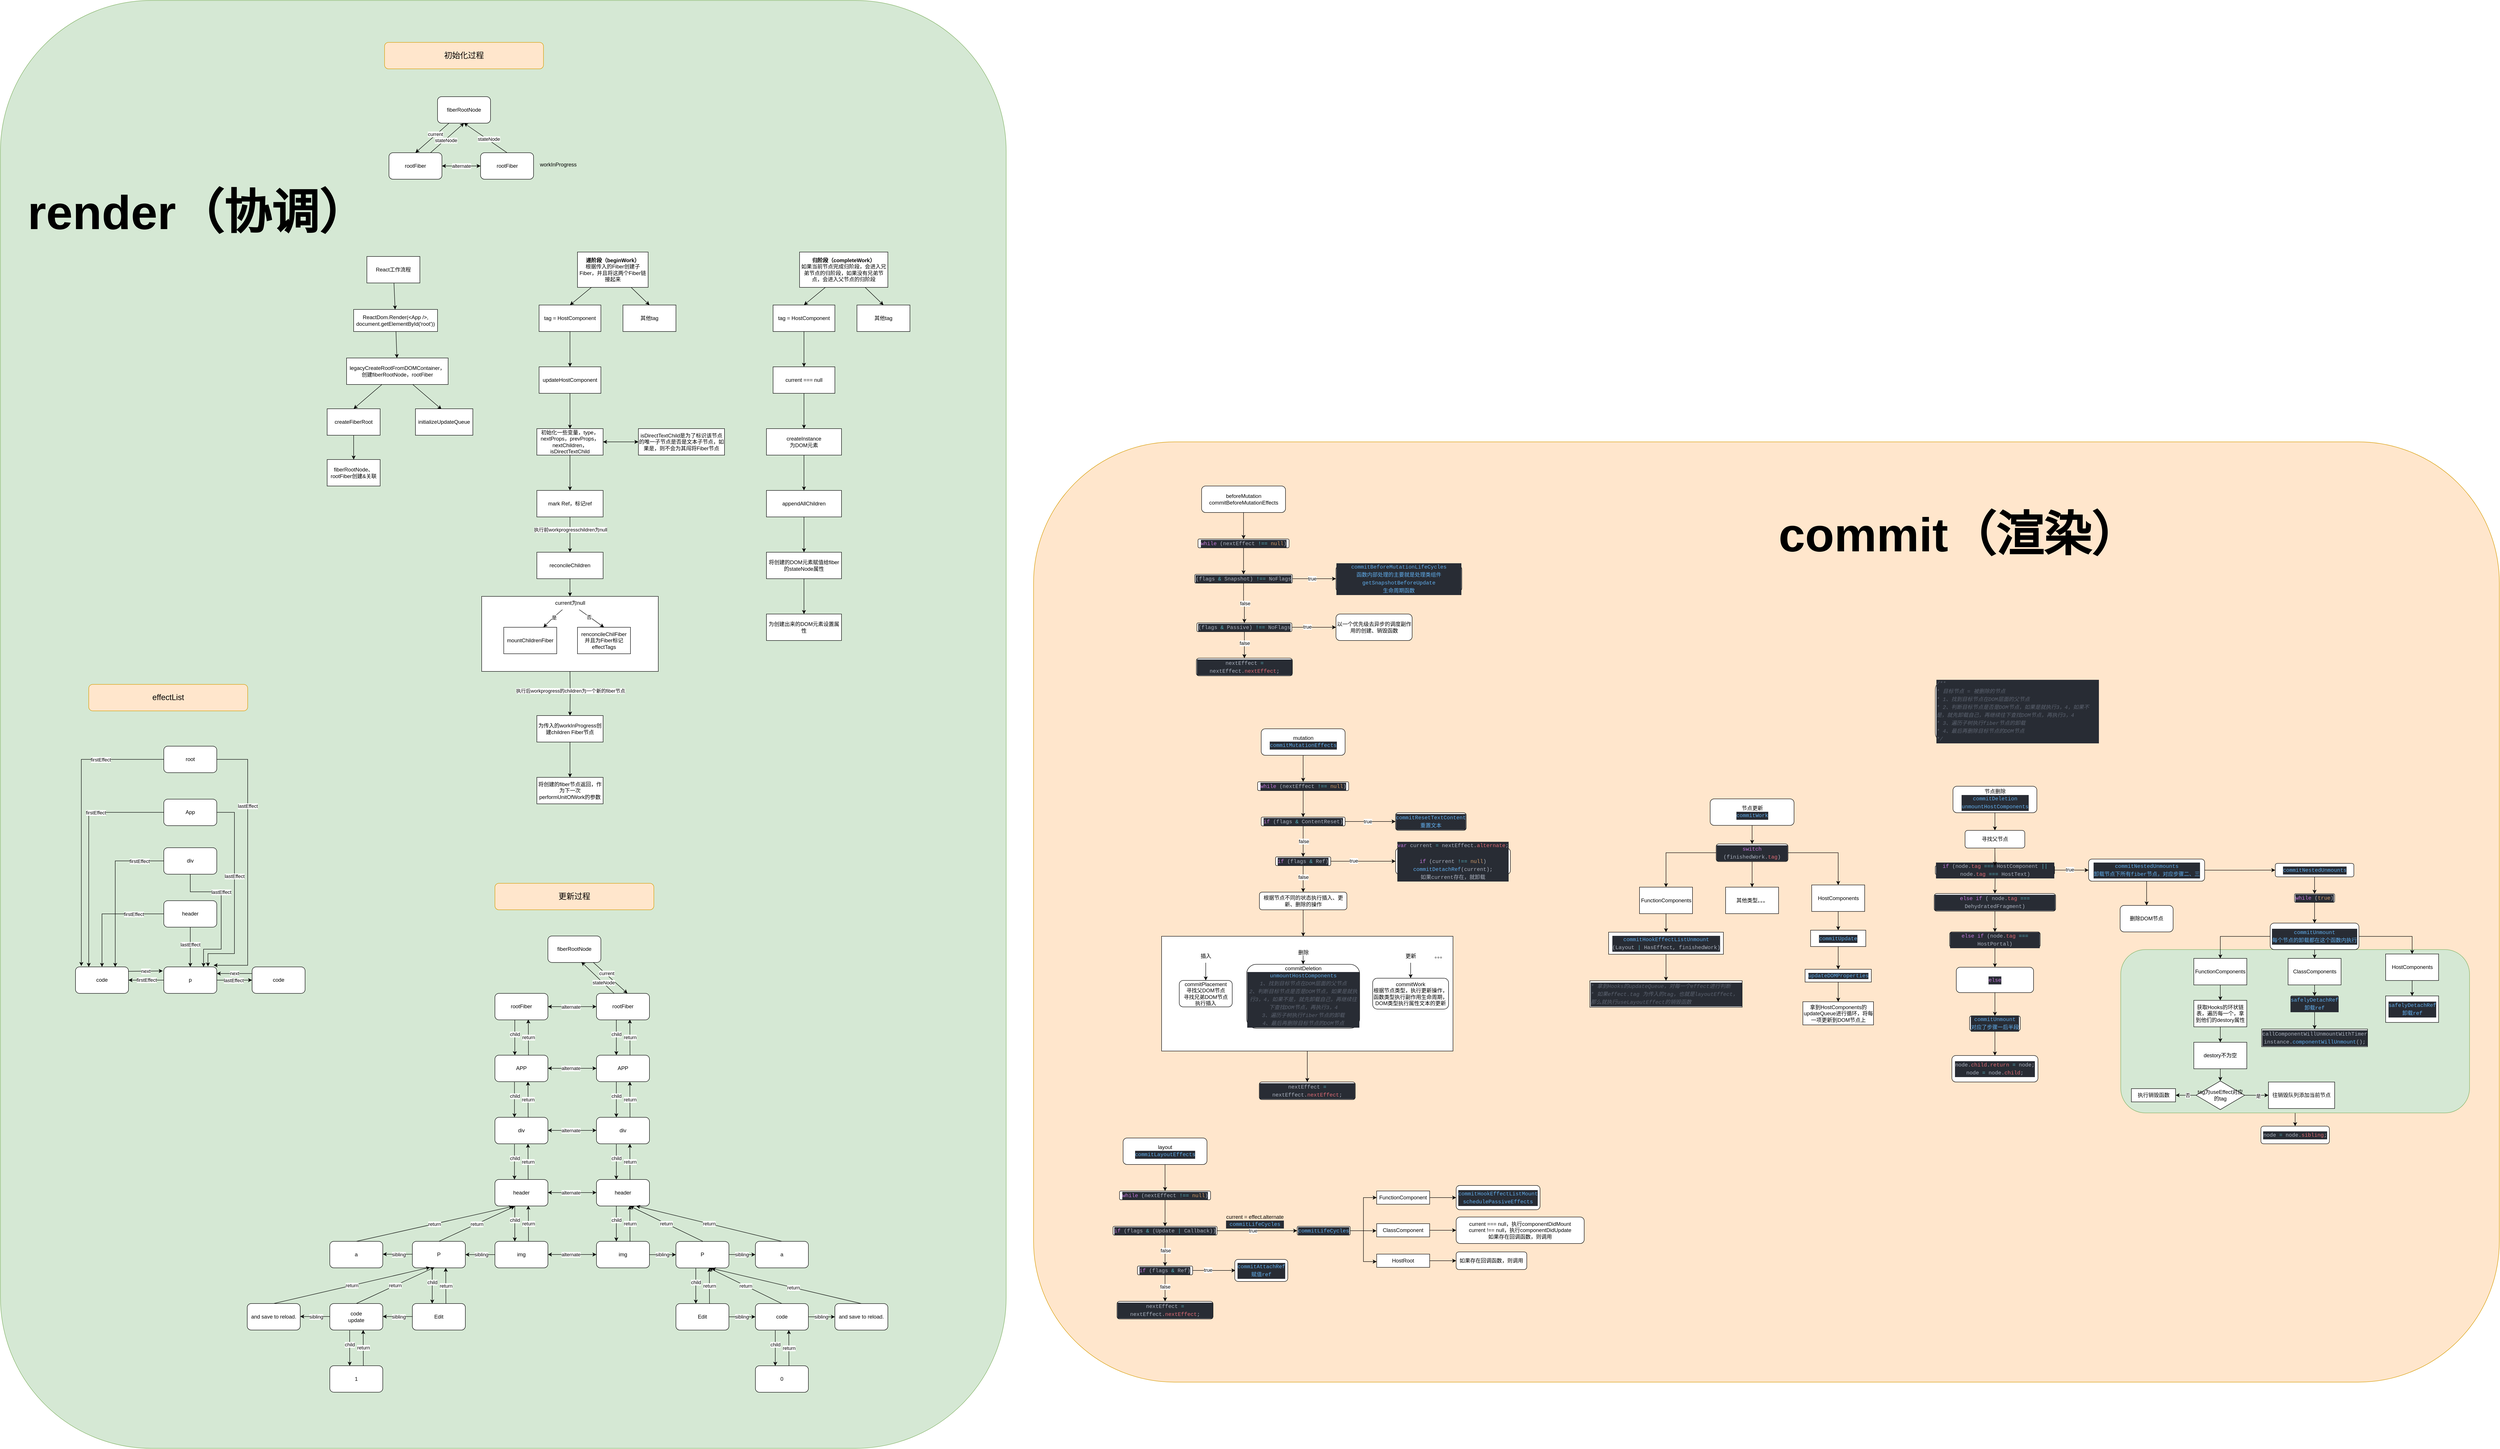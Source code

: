<mxfile version="20.5.3" type="github">
  <diagram id="S7brBOk6rbZD-52cd3N1" name="第 1 页">
    <mxGraphModel dx="18068" dy="5339" grid="1" gridSize="10" guides="1" tooltips="1" connect="1" arrows="1" fold="1" page="1" pageScale="1" pageWidth="827" pageHeight="1169" math="0" shadow="0">
      <root>
        <mxCell id="0" />
        <mxCell id="1" parent="0" />
        <mxCell id="sCLzKsREsTlrQhchSOC_-414" value="" style="rounded=1;whiteSpace=wrap;html=1;fontSize=18;fillColor=#d5e8d4;strokeColor=#82b366;" vertex="1" parent="1">
          <mxGeometry x="-11100" y="-250" width="2278" height="3280" as="geometry" />
        </mxCell>
        <mxCell id="sCLzKsREsTlrQhchSOC_-412" value="" style="rounded=1;whiteSpace=wrap;html=1;fontSize=18;fillColor=#ffe6cc;strokeColor=#d79b00;" vertex="1" parent="1">
          <mxGeometry x="-8760" y="750" width="3320" height="2130" as="geometry" />
        </mxCell>
        <mxCell id="sCLzKsREsTlrQhchSOC_-212" value="" style="edgeStyle=orthogonalEdgeStyle;rounded=0;orthogonalLoop=1;jettySize=auto;html=1;" edge="1" parent="1" source="sCLzKsREsTlrQhchSOC_-210" target="sCLzKsREsTlrQhchSOC_-211">
          <mxGeometry relative="1" as="geometry" />
        </mxCell>
        <mxCell id="sCLzKsREsTlrQhchSOC_-210" value="" style="rounded=1;whiteSpace=wrap;html=1;fillColor=#d5e8d4;strokeColor=#82b366;" vertex="1" parent="1">
          <mxGeometry x="-6297.5" y="1900.16" width="790" height="370" as="geometry" />
        </mxCell>
        <mxCell id="GlRYRIC375ZmmNe3r3Gp-9" value="" style="edgeStyle=none;rounded=0;orthogonalLoop=1;jettySize=auto;html=1;" parent="1" source="GlRYRIC375ZmmNe3r3Gp-2" target="GlRYRIC375ZmmNe3r3Gp-3" edge="1">
          <mxGeometry relative="1" as="geometry" />
        </mxCell>
        <mxCell id="GlRYRIC375ZmmNe3r3Gp-2" value="React工作流程" style="rounded=0;whiteSpace=wrap;html=1;" parent="1" vertex="1">
          <mxGeometry x="-10270" y="330" width="120" height="60" as="geometry" />
        </mxCell>
        <mxCell id="GlRYRIC375ZmmNe3r3Gp-10" value="" style="edgeStyle=none;rounded=0;orthogonalLoop=1;jettySize=auto;html=1;" parent="1" source="GlRYRIC375ZmmNe3r3Gp-3" target="GlRYRIC375ZmmNe3r3Gp-4" edge="1">
          <mxGeometry relative="1" as="geometry" />
        </mxCell>
        <mxCell id="GlRYRIC375ZmmNe3r3Gp-3" value="ReactDom.Render(&amp;lt;App /&amp;gt;, document.getElementById(&#39;root&#39;))" style="rounded=0;whiteSpace=wrap;html=1;" parent="1" vertex="1">
          <mxGeometry x="-10300" y="450" width="190" height="50" as="geometry" />
        </mxCell>
        <mxCell id="GlRYRIC375ZmmNe3r3Gp-11" style="edgeStyle=none;rounded=0;orthogonalLoop=1;jettySize=auto;html=1;entryX=0.5;entryY=0;entryDx=0;entryDy=0;" parent="1" source="GlRYRIC375ZmmNe3r3Gp-4" target="GlRYRIC375ZmmNe3r3Gp-5" edge="1">
          <mxGeometry relative="1" as="geometry" />
        </mxCell>
        <mxCell id="GlRYRIC375ZmmNe3r3Gp-12" style="edgeStyle=none;rounded=0;orthogonalLoop=1;jettySize=auto;html=1;entryX=0.454;entryY=0.017;entryDx=0;entryDy=0;entryPerimeter=0;" parent="1" source="GlRYRIC375ZmmNe3r3Gp-4" target="GlRYRIC375ZmmNe3r3Gp-6" edge="1">
          <mxGeometry relative="1" as="geometry" />
        </mxCell>
        <mxCell id="GlRYRIC375ZmmNe3r3Gp-4" value="legacyCreateRootFromDOMContainer，创建fiberRootNode，rootFiber" style="rounded=0;whiteSpace=wrap;html=1;" parent="1" vertex="1">
          <mxGeometry x="-10316" y="560" width="230" height="60" as="geometry" />
        </mxCell>
        <mxCell id="GlRYRIC375ZmmNe3r3Gp-13" value="" style="edgeStyle=none;rounded=0;orthogonalLoop=1;jettySize=auto;html=1;" parent="1" source="GlRYRIC375ZmmNe3r3Gp-5" target="GlRYRIC375ZmmNe3r3Gp-7" edge="1">
          <mxGeometry relative="1" as="geometry" />
        </mxCell>
        <mxCell id="GlRYRIC375ZmmNe3r3Gp-5" value="createFiberRoot" style="rounded=0;whiteSpace=wrap;html=1;" parent="1" vertex="1">
          <mxGeometry x="-10360" y="675" width="120" height="60" as="geometry" />
        </mxCell>
        <mxCell id="GlRYRIC375ZmmNe3r3Gp-6" value="initializeUpdateQueue" style="rounded=0;whiteSpace=wrap;html=1;" parent="1" vertex="1">
          <mxGeometry x="-10160" y="675" width="130" height="60" as="geometry" />
        </mxCell>
        <mxCell id="GlRYRIC375ZmmNe3r3Gp-7" value="fiberRootNode、rootFiber创建&amp;amp;关联" style="rounded=0;whiteSpace=wrap;html=1;" parent="1" vertex="1">
          <mxGeometry x="-10360" y="790" width="120" height="60" as="geometry" />
        </mxCell>
        <mxCell id="GlRYRIC375ZmmNe3r3Gp-18" style="edgeStyle=none;rounded=0;orthogonalLoop=1;jettySize=auto;html=1;entryX=0.5;entryY=0;entryDx=0;entryDy=0;" parent="1" source="GlRYRIC375ZmmNe3r3Gp-14" target="GlRYRIC375ZmmNe3r3Gp-16" edge="1">
          <mxGeometry relative="1" as="geometry" />
        </mxCell>
        <mxCell id="GlRYRIC375ZmmNe3r3Gp-19" style="edgeStyle=none;rounded=0;orthogonalLoop=1;jettySize=auto;html=1;entryX=0.5;entryY=0;entryDx=0;entryDy=0;" parent="1" source="GlRYRIC375ZmmNe3r3Gp-14" target="GlRYRIC375ZmmNe3r3Gp-17" edge="1">
          <mxGeometry relative="1" as="geometry" />
        </mxCell>
        <mxCell id="GlRYRIC375ZmmNe3r3Gp-14" value="&lt;b&gt;递阶段（beginWork）&lt;/b&gt;&lt;br&gt;根据传入的Fiber创建子Fiber，并且将这两个Fiber链接起来" style="rounded=0;whiteSpace=wrap;html=1;" parent="1" vertex="1">
          <mxGeometry x="-9793" y="320" width="160" height="80" as="geometry" />
        </mxCell>
        <mxCell id="GlRYRIC375ZmmNe3r3Gp-15" value="&lt;b&gt;归阶段（completeWork）&lt;/b&gt;&lt;br&gt;如果当前节点完成归阶段，会进入兄弟节点的归阶段，如果没有兄弟节点，会进入父节点的归阶段" style="rounded=0;whiteSpace=wrap;html=1;" parent="1" vertex="1">
          <mxGeometry x="-9290" y="320" width="200" height="80" as="geometry" />
        </mxCell>
        <mxCell id="GlRYRIC375ZmmNe3r3Gp-21" value="" style="edgeStyle=none;rounded=0;orthogonalLoop=1;jettySize=auto;html=1;" parent="1" source="GlRYRIC375ZmmNe3r3Gp-16" target="GlRYRIC375ZmmNe3r3Gp-20" edge="1">
          <mxGeometry relative="1" as="geometry" />
        </mxCell>
        <mxCell id="GlRYRIC375ZmmNe3r3Gp-16" value="tag = HostComponent" style="rounded=0;whiteSpace=wrap;html=1;" parent="1" vertex="1">
          <mxGeometry x="-9880" y="440" width="140" height="60" as="geometry" />
        </mxCell>
        <mxCell id="GlRYRIC375ZmmNe3r3Gp-17" value="其他tag" style="rounded=0;whiteSpace=wrap;html=1;" parent="1" vertex="1">
          <mxGeometry x="-9690" y="440" width="120" height="60" as="geometry" />
        </mxCell>
        <mxCell id="GlRYRIC375ZmmNe3r3Gp-23" value="" style="edgeStyle=none;rounded=0;orthogonalLoop=1;jettySize=auto;html=1;" parent="1" source="GlRYRIC375ZmmNe3r3Gp-20" target="GlRYRIC375ZmmNe3r3Gp-22" edge="1">
          <mxGeometry relative="1" as="geometry" />
        </mxCell>
        <mxCell id="GlRYRIC375ZmmNe3r3Gp-20" value="updateHostComponent" style="rounded=0;whiteSpace=wrap;html=1;" parent="1" vertex="1">
          <mxGeometry x="-9880" y="580" width="140" height="60" as="geometry" />
        </mxCell>
        <mxCell id="GlRYRIC375ZmmNe3r3Gp-25" value="" style="edgeStyle=none;rounded=0;orthogonalLoop=1;jettySize=auto;html=1;" parent="1" source="GlRYRIC375ZmmNe3r3Gp-22" target="GlRYRIC375ZmmNe3r3Gp-24" edge="1">
          <mxGeometry relative="1" as="geometry" />
        </mxCell>
        <mxCell id="GlRYRIC375ZmmNe3r3Gp-28" value="" style="edgeStyle=none;rounded=0;orthogonalLoop=1;jettySize=auto;html=1;" parent="1" source="GlRYRIC375ZmmNe3r3Gp-22" target="GlRYRIC375ZmmNe3r3Gp-27" edge="1">
          <mxGeometry relative="1" as="geometry" />
        </mxCell>
        <mxCell id="GlRYRIC375ZmmNe3r3Gp-22" value="初始化一些变量，type，nextProps，prevProps，nextChildren，isDirectTextChild" style="rounded=0;whiteSpace=wrap;html=1;" parent="1" vertex="1">
          <mxGeometry x="-9885" y="720" width="150" height="60" as="geometry" />
        </mxCell>
        <mxCell id="GlRYRIC375ZmmNe3r3Gp-26" value="" style="edgeStyle=none;rounded=0;orthogonalLoop=1;jettySize=auto;html=1;" parent="1" source="GlRYRIC375ZmmNe3r3Gp-24" target="GlRYRIC375ZmmNe3r3Gp-22" edge="1">
          <mxGeometry relative="1" as="geometry" />
        </mxCell>
        <mxCell id="GlRYRIC375ZmmNe3r3Gp-24" value="isDirectTextChild是为了标识该节点的唯一子节点是否是文本子节点，如果是，则不会为其闯将Fiber节点" style="rounded=0;whiteSpace=wrap;html=1;" parent="1" vertex="1">
          <mxGeometry x="-9655" y="720" width="195" height="60" as="geometry" />
        </mxCell>
        <mxCell id="GlRYRIC375ZmmNe3r3Gp-30" value="" style="edgeStyle=none;rounded=0;orthogonalLoop=1;jettySize=auto;html=1;" parent="1" source="GlRYRIC375ZmmNe3r3Gp-27" target="GlRYRIC375ZmmNe3r3Gp-29" edge="1">
          <mxGeometry relative="1" as="geometry" />
        </mxCell>
        <mxCell id="UT0eYbrgcCxwr-bpjphp-1" value="执行前workprogresschildren为null" style="edgeLabel;html=1;align=center;verticalAlign=middle;resizable=0;points=[];" parent="GlRYRIC375ZmmNe3r3Gp-30" vertex="1" connectable="0">
          <mxGeometry x="-0.275" y="1" relative="1" as="geometry">
            <mxPoint as="offset" />
          </mxGeometry>
        </mxCell>
        <mxCell id="GlRYRIC375ZmmNe3r3Gp-27" value="mark Ref，标记ref" style="rounded=0;whiteSpace=wrap;html=1;" parent="1" vertex="1">
          <mxGeometry x="-9885" y="860" width="150" height="60" as="geometry" />
        </mxCell>
        <mxCell id="UT0eYbrgcCxwr-bpjphp-21" value="" style="edgeStyle=none;rounded=0;orthogonalLoop=1;jettySize=auto;html=1;" parent="1" source="GlRYRIC375ZmmNe3r3Gp-29" target="UT0eYbrgcCxwr-bpjphp-11" edge="1">
          <mxGeometry relative="1" as="geometry" />
        </mxCell>
        <mxCell id="GlRYRIC375ZmmNe3r3Gp-29" value="reconcileChildren" style="rounded=0;whiteSpace=wrap;html=1;" parent="1" vertex="1">
          <mxGeometry x="-9885" y="1000" width="150" height="60" as="geometry" />
        </mxCell>
        <mxCell id="UT0eYbrgcCxwr-bpjphp-6" value="" style="edgeStyle=orthogonalEdgeStyle;rounded=0;orthogonalLoop=1;jettySize=auto;html=1;" parent="1" source="UT0eYbrgcCxwr-bpjphp-2" target="UT0eYbrgcCxwr-bpjphp-5" edge="1">
          <mxGeometry relative="1" as="geometry" />
        </mxCell>
        <mxCell id="UT0eYbrgcCxwr-bpjphp-2" value="为传入的workInProgress创建children Fiber节点" style="rounded=0;whiteSpace=wrap;html=1;" parent="1" vertex="1">
          <mxGeometry x="-9885" y="1370" width="150" height="60" as="geometry" />
        </mxCell>
        <mxCell id="UT0eYbrgcCxwr-bpjphp-5" value="将创建的fiber节点返回，作为下一次performUnitOfWork的参数" style="rounded=0;whiteSpace=wrap;html=1;" parent="1" vertex="1">
          <mxGeometry x="-9885" y="1510" width="150" height="60" as="geometry" />
        </mxCell>
        <mxCell id="UT0eYbrgcCxwr-bpjphp-20" value="" style="rounded=0;whiteSpace=wrap;html=1;" parent="1" vertex="1">
          <mxGeometry x="-10010" y="1100" width="400" height="170" as="geometry" />
        </mxCell>
        <mxCell id="UT0eYbrgcCxwr-bpjphp-9" value="" style="edgeStyle=orthogonalEdgeStyle;rounded=0;orthogonalLoop=1;jettySize=auto;html=1;" parent="1" target="UT0eYbrgcCxwr-bpjphp-2" edge="1">
          <mxGeometry relative="1" as="geometry">
            <mxPoint x="-9810" y="1270" as="sourcePoint" />
          </mxGeometry>
        </mxCell>
        <mxCell id="UT0eYbrgcCxwr-bpjphp-10" value="执行后workprogress的children为一个新的fiber节点" style="edgeLabel;html=1;align=center;verticalAlign=middle;resizable=0;points=[];" parent="UT0eYbrgcCxwr-bpjphp-9" vertex="1" connectable="0">
          <mxGeometry x="-0.12" relative="1" as="geometry">
            <mxPoint as="offset" />
          </mxGeometry>
        </mxCell>
        <mxCell id="UT0eYbrgcCxwr-bpjphp-14" value="" style="rounded=0;orthogonalLoop=1;jettySize=auto;html=1;" parent="1" source="UT0eYbrgcCxwr-bpjphp-11" target="UT0eYbrgcCxwr-bpjphp-12" edge="1">
          <mxGeometry relative="1" as="geometry">
            <Array as="points">
              <mxPoint x="-9850" y="1150" />
            </Array>
          </mxGeometry>
        </mxCell>
        <mxCell id="UT0eYbrgcCxwr-bpjphp-19" value="是" style="edgeLabel;html=1;align=center;verticalAlign=middle;resizable=0;points=[];" parent="UT0eYbrgcCxwr-bpjphp-14" vertex="1" connectable="0">
          <mxGeometry x="-0.112" y="1" relative="1" as="geometry">
            <mxPoint as="offset" />
          </mxGeometry>
        </mxCell>
        <mxCell id="UT0eYbrgcCxwr-bpjphp-16" style="edgeStyle=none;rounded=0;orthogonalLoop=1;jettySize=auto;html=1;entryX=0.5;entryY=0;entryDx=0;entryDy=0;" parent="1" source="UT0eYbrgcCxwr-bpjphp-11" target="UT0eYbrgcCxwr-bpjphp-15" edge="1">
          <mxGeometry relative="1" as="geometry" />
        </mxCell>
        <mxCell id="UT0eYbrgcCxwr-bpjphp-17" value="否" style="edgeLabel;html=1;align=center;verticalAlign=middle;resizable=0;points=[];" parent="UT0eYbrgcCxwr-bpjphp-16" vertex="1" connectable="0">
          <mxGeometry x="-0.18" y="-1" relative="1" as="geometry">
            <mxPoint as="offset" />
          </mxGeometry>
        </mxCell>
        <mxCell id="UT0eYbrgcCxwr-bpjphp-11" value="current为null" style="text;html=1;align=center;verticalAlign=middle;resizable=0;points=[];autosize=1;strokeColor=none;fillColor=none;" parent="1" vertex="1">
          <mxGeometry x="-9855" y="1100" width="90" height="30" as="geometry" />
        </mxCell>
        <mxCell id="UT0eYbrgcCxwr-bpjphp-12" value="mountChildrenFiber" style="whiteSpace=wrap;html=1;" parent="1" vertex="1">
          <mxGeometry x="-9960" y="1170" width="120" height="60" as="geometry" />
        </mxCell>
        <mxCell id="UT0eYbrgcCxwr-bpjphp-15" value="renconcileChilFiber&lt;br&gt;并且为Fiber标记effectTags" style="whiteSpace=wrap;html=1;" parent="1" vertex="1">
          <mxGeometry x="-9793" y="1170" width="120" height="60" as="geometry" />
        </mxCell>
        <mxCell id="UT0eYbrgcCxwr-bpjphp-22" style="edgeStyle=none;rounded=0;orthogonalLoop=1;jettySize=auto;html=1;entryX=0.5;entryY=0;entryDx=0;entryDy=0;" parent="1" target="UT0eYbrgcCxwr-bpjphp-24" edge="1">
          <mxGeometry relative="1" as="geometry">
            <mxPoint x="-9231.5" y="400.0" as="sourcePoint" />
          </mxGeometry>
        </mxCell>
        <mxCell id="UT0eYbrgcCxwr-bpjphp-23" style="edgeStyle=none;rounded=0;orthogonalLoop=1;jettySize=auto;html=1;entryX=0.5;entryY=0;entryDx=0;entryDy=0;" parent="1" target="UT0eYbrgcCxwr-bpjphp-25" edge="1">
          <mxGeometry relative="1" as="geometry">
            <mxPoint x="-9141.5" y="400.0" as="sourcePoint" />
          </mxGeometry>
        </mxCell>
        <mxCell id="UT0eYbrgcCxwr-bpjphp-27" value="" style="edgeStyle=none;rounded=0;orthogonalLoop=1;jettySize=auto;html=1;" parent="1" source="UT0eYbrgcCxwr-bpjphp-24" target="UT0eYbrgcCxwr-bpjphp-26" edge="1">
          <mxGeometry relative="1" as="geometry" />
        </mxCell>
        <mxCell id="UT0eYbrgcCxwr-bpjphp-24" value="tag = HostComponent" style="rounded=0;whiteSpace=wrap;html=1;" parent="1" vertex="1">
          <mxGeometry x="-9350" y="440" width="140" height="60" as="geometry" />
        </mxCell>
        <mxCell id="UT0eYbrgcCxwr-bpjphp-25" value="其他tag" style="rounded=0;whiteSpace=wrap;html=1;" parent="1" vertex="1">
          <mxGeometry x="-9160" y="440" width="120" height="60" as="geometry" />
        </mxCell>
        <mxCell id="UT0eYbrgcCxwr-bpjphp-29" value="" style="edgeStyle=none;rounded=0;orthogonalLoop=1;jettySize=auto;html=1;" parent="1" source="UT0eYbrgcCxwr-bpjphp-26" target="UT0eYbrgcCxwr-bpjphp-28" edge="1">
          <mxGeometry relative="1" as="geometry" />
        </mxCell>
        <mxCell id="UT0eYbrgcCxwr-bpjphp-26" value="current === null" style="rounded=0;whiteSpace=wrap;html=1;" parent="1" vertex="1">
          <mxGeometry x="-9350" y="580" width="140" height="60" as="geometry" />
        </mxCell>
        <mxCell id="UT0eYbrgcCxwr-bpjphp-31" value="" style="edgeStyle=none;rounded=0;orthogonalLoop=1;jettySize=auto;html=1;" parent="1" source="UT0eYbrgcCxwr-bpjphp-28" target="UT0eYbrgcCxwr-bpjphp-30" edge="1">
          <mxGeometry relative="1" as="geometry" />
        </mxCell>
        <mxCell id="UT0eYbrgcCxwr-bpjphp-28" value="createInstance&lt;br&gt;为DOM元素" style="rounded=0;whiteSpace=wrap;html=1;" parent="1" vertex="1">
          <mxGeometry x="-9365" y="720" width="170" height="60" as="geometry" />
        </mxCell>
        <mxCell id="UT0eYbrgcCxwr-bpjphp-33" value="" style="edgeStyle=none;rounded=0;orthogonalLoop=1;jettySize=auto;html=1;" parent="1" source="UT0eYbrgcCxwr-bpjphp-30" target="UT0eYbrgcCxwr-bpjphp-32" edge="1">
          <mxGeometry relative="1" as="geometry" />
        </mxCell>
        <mxCell id="UT0eYbrgcCxwr-bpjphp-30" value="appendAllChildren" style="rounded=0;whiteSpace=wrap;html=1;" parent="1" vertex="1">
          <mxGeometry x="-9365" y="860" width="170" height="60" as="geometry" />
        </mxCell>
        <mxCell id="UT0eYbrgcCxwr-bpjphp-35" value="" style="edgeStyle=none;rounded=0;orthogonalLoop=1;jettySize=auto;html=1;" parent="1" source="UT0eYbrgcCxwr-bpjphp-32" target="UT0eYbrgcCxwr-bpjphp-34" edge="1">
          <mxGeometry relative="1" as="geometry" />
        </mxCell>
        <mxCell id="UT0eYbrgcCxwr-bpjphp-32" value="将创建的DOM元素赋值给fiber的stateNode属性" style="rounded=0;whiteSpace=wrap;html=1;" parent="1" vertex="1">
          <mxGeometry x="-9365" y="1000" width="170" height="60" as="geometry" />
        </mxCell>
        <mxCell id="UT0eYbrgcCxwr-bpjphp-34" value="为创建出来的DOM元素设置属性" style="rounded=0;whiteSpace=wrap;html=1;" parent="1" vertex="1">
          <mxGeometry x="-9365" y="1140" width="170" height="60" as="geometry" />
        </mxCell>
        <mxCell id="sCLzKsREsTlrQhchSOC_-21" value="" style="edgeStyle=orthogonalEdgeStyle;rounded=0;orthogonalLoop=1;jettySize=auto;html=1;" edge="1" parent="1" source="sCLzKsREsTlrQhchSOC_-1" target="sCLzKsREsTlrQhchSOC_-20">
          <mxGeometry relative="1" as="geometry" />
        </mxCell>
        <mxCell id="sCLzKsREsTlrQhchSOC_-1" value="beforeMutation&lt;br&gt;commitBeforeMutationEffects" style="rounded=1;whiteSpace=wrap;html=1;" vertex="1" parent="1">
          <mxGeometry x="-8379.37" y="850" width="190" height="60" as="geometry" />
        </mxCell>
        <mxCell id="sCLzKsREsTlrQhchSOC_-5" value="" style="edgeStyle=orthogonalEdgeStyle;rounded=0;orthogonalLoop=1;jettySize=auto;html=1;entryX=0.5;entryY=0;entryDx=0;entryDy=0;" edge="1" parent="1" source="sCLzKsREsTlrQhchSOC_-2" target="sCLzKsREsTlrQhchSOC_-8">
          <mxGeometry relative="1" as="geometry">
            <mxPoint x="-8282.515" y="1120" as="targetPoint" />
          </mxGeometry>
        </mxCell>
        <mxCell id="sCLzKsREsTlrQhchSOC_-13" value="false" style="edgeLabel;html=1;align=center;verticalAlign=middle;resizable=0;points=[];" vertex="1" connectable="0" parent="sCLzKsREsTlrQhchSOC_-5">
          <mxGeometry x="-0.001" y="-1" relative="1" as="geometry">
            <mxPoint x="2" as="offset" />
          </mxGeometry>
        </mxCell>
        <mxCell id="sCLzKsREsTlrQhchSOC_-11" value="" style="edgeStyle=orthogonalEdgeStyle;rounded=0;orthogonalLoop=1;jettySize=auto;html=1;" edge="1" parent="1" source="sCLzKsREsTlrQhchSOC_-2" target="sCLzKsREsTlrQhchSOC_-10">
          <mxGeometry relative="1" as="geometry" />
        </mxCell>
        <mxCell id="sCLzKsREsTlrQhchSOC_-12" value="true" style="edgeLabel;html=1;align=center;verticalAlign=middle;resizable=0;points=[];" vertex="1" connectable="0" parent="sCLzKsREsTlrQhchSOC_-11">
          <mxGeometry x="-0.106" relative="1" as="geometry">
            <mxPoint as="offset" />
          </mxGeometry>
        </mxCell>
        <mxCell id="sCLzKsREsTlrQhchSOC_-2" value="&lt;div style=&quot;color: rgb(171, 178, 191); background-color: rgb(40, 44, 52); font-family: Menlo, Monaco, &amp;quot;Courier New&amp;quot;, monospace; line-height: 18px;&quot;&gt;(flags &lt;span style=&quot;color: #56b6c2;&quot;&gt;&amp;amp;&lt;/span&gt; Snapshot) &lt;span style=&quot;color: #56b6c2;&quot;&gt;!==&lt;/span&gt; NoFlags&lt;/div&gt;" style="whiteSpace=wrap;html=1;rounded=1;" vertex="1" parent="1">
          <mxGeometry x="-8395" y="1050" width="221.25" height="20" as="geometry" />
        </mxCell>
        <mxCell id="sCLzKsREsTlrQhchSOC_-15" value="" style="edgeStyle=orthogonalEdgeStyle;rounded=0;orthogonalLoop=1;jettySize=auto;html=1;" edge="1" parent="1" source="sCLzKsREsTlrQhchSOC_-8" target="sCLzKsREsTlrQhchSOC_-14">
          <mxGeometry relative="1" as="geometry" />
        </mxCell>
        <mxCell id="sCLzKsREsTlrQhchSOC_-16" value="true" style="edgeLabel;html=1;align=center;verticalAlign=middle;resizable=0;points=[];" vertex="1" connectable="0" parent="sCLzKsREsTlrQhchSOC_-15">
          <mxGeometry x="-0.297" y="1" relative="1" as="geometry">
            <mxPoint as="offset" />
          </mxGeometry>
        </mxCell>
        <mxCell id="sCLzKsREsTlrQhchSOC_-18" value="" style="edgeStyle=orthogonalEdgeStyle;rounded=0;orthogonalLoop=1;jettySize=auto;html=1;" edge="1" parent="1" source="sCLzKsREsTlrQhchSOC_-8" target="sCLzKsREsTlrQhchSOC_-17">
          <mxGeometry relative="1" as="geometry" />
        </mxCell>
        <mxCell id="sCLzKsREsTlrQhchSOC_-19" value="false" style="edgeLabel;html=1;align=center;verticalAlign=middle;resizable=0;points=[];" vertex="1" connectable="0" parent="sCLzKsREsTlrQhchSOC_-18">
          <mxGeometry x="-0.126" relative="1" as="geometry">
            <mxPoint as="offset" />
          </mxGeometry>
        </mxCell>
        <mxCell id="sCLzKsREsTlrQhchSOC_-8" value="&lt;div style=&quot;color: rgb(171, 178, 191); background-color: rgb(40, 44, 52); font-family: Menlo, Monaco, &amp;quot;Courier New&amp;quot;, monospace; line-height: 18px;&quot;&gt;(flags &lt;span style=&quot;color: #56b6c2;&quot;&gt;&amp;amp;&lt;/span&gt; Passive) &lt;span style=&quot;color: #56b6c2;&quot;&gt;!==&lt;/span&gt; NoFlags&lt;/div&gt;" style="whiteSpace=wrap;html=1;rounded=1;" vertex="1" parent="1">
          <mxGeometry x="-8390" y="1160" width="215" height="20" as="geometry" />
        </mxCell>
        <mxCell id="sCLzKsREsTlrQhchSOC_-10" value="&lt;div style=&quot;background-color: rgb(40, 44, 52); font-family: Menlo, Monaco, &amp;quot;Courier New&amp;quot;, monospace; font-weight: normal; font-size: 12px; line-height: 18px;&quot;&gt;&lt;div style=&quot;color: rgb(171, 178, 191);&quot;&gt;&lt;span style=&quot;color: #61afef;&quot;&gt;commitBeforeMutationLifeCycles&lt;/span&gt;&lt;/div&gt;&lt;div style=&quot;&quot;&gt;&lt;font color=&quot;#61afef&quot;&gt;函数内部处理的主要就是处理类组件&lt;/font&gt;&lt;span style=&quot;color: rgb(97, 175, 239);&quot;&gt;getSnapshotBeforeUpdate&lt;/span&gt;&lt;/div&gt;&lt;div style=&quot;&quot;&gt;&lt;span style=&quot;color: rgb(97, 175, 239);&quot;&gt;生命周期函数&lt;/span&gt;&lt;/div&gt;&lt;/div&gt;" style="whiteSpace=wrap;html=1;rounded=1;" vertex="1" parent="1">
          <mxGeometry x="-8075" y="1030" width="285" height="60" as="geometry" />
        </mxCell>
        <mxCell id="sCLzKsREsTlrQhchSOC_-14" value="以一个优先级去异步的调度副作用的创建、销毁函数" style="whiteSpace=wrap;html=1;rounded=1;" vertex="1" parent="1">
          <mxGeometry x="-8075" y="1140" width="172.5" height="60" as="geometry" />
        </mxCell>
        <mxCell id="sCLzKsREsTlrQhchSOC_-17" value="&lt;div style=&quot;color: rgb(171, 178, 191); background-color: rgb(40, 44, 52); font-family: Menlo, Monaco, &amp;quot;Courier New&amp;quot;, monospace; line-height: 18px;&quot;&gt;nextEffect &lt;span style=&quot;color: #56b6c2;&quot;&gt;=&lt;/span&gt; nextEffect.&lt;span style=&quot;color: #e06c75;&quot;&gt;nextEffect&lt;/span&gt;;&lt;/div&gt;" style="whiteSpace=wrap;html=1;rounded=1;" vertex="1" parent="1">
          <mxGeometry x="-8391.25" y="1240" width="217.5" height="40" as="geometry" />
        </mxCell>
        <mxCell id="sCLzKsREsTlrQhchSOC_-22" value="" style="edgeStyle=orthogonalEdgeStyle;rounded=0;orthogonalLoop=1;jettySize=auto;html=1;" edge="1" parent="1" source="sCLzKsREsTlrQhchSOC_-20" target="sCLzKsREsTlrQhchSOC_-2">
          <mxGeometry relative="1" as="geometry" />
        </mxCell>
        <mxCell id="sCLzKsREsTlrQhchSOC_-20" value="&lt;div style=&quot;color: rgb(171, 178, 191); background-color: rgb(40, 44, 52); font-family: Menlo, Monaco, &amp;quot;Courier New&amp;quot;, monospace; line-height: 18px;&quot;&gt;&lt;span style=&quot;color: #c678dd;&quot;&gt;while&lt;/span&gt; (nextEffect &lt;span style=&quot;color: #56b6c2;&quot;&gt;!==&lt;/span&gt; &lt;span style=&quot;color: #d19a66;&quot;&gt;null&lt;/span&gt;)&lt;/div&gt;" style="whiteSpace=wrap;html=1;rounded=1;" vertex="1" parent="1">
          <mxGeometry x="-8387.5" y="970" width="206.25" height="20" as="geometry" />
        </mxCell>
        <mxCell id="sCLzKsREsTlrQhchSOC_-23" value="" style="edgeStyle=orthogonalEdgeStyle;rounded=0;orthogonalLoop=1;jettySize=auto;html=1;" edge="1" parent="1" source="sCLzKsREsTlrQhchSOC_-24" target="sCLzKsREsTlrQhchSOC_-39">
          <mxGeometry relative="1" as="geometry" />
        </mxCell>
        <mxCell id="sCLzKsREsTlrQhchSOC_-24" value="mutation&lt;br&gt;&lt;div style=&quot;color: rgb(171, 178, 191); background-color: rgb(40, 44, 52); font-family: Menlo, Monaco, &amp;quot;Courier New&amp;quot;, monospace; line-height: 18px;&quot;&gt;&lt;span style=&quot;color: #61afef;&quot;&gt;commitMutationEffects&lt;/span&gt;&lt;/div&gt;" style="rounded=1;whiteSpace=wrap;html=1;" vertex="1" parent="1">
          <mxGeometry x="-8244.37" y="1400" width="190" height="60" as="geometry" />
        </mxCell>
        <mxCell id="sCLzKsREsTlrQhchSOC_-25" value="" style="edgeStyle=orthogonalEdgeStyle;rounded=0;orthogonalLoop=1;jettySize=auto;html=1;entryX=0.5;entryY=0;entryDx=0;entryDy=0;" edge="1" parent="1" source="sCLzKsREsTlrQhchSOC_-29" target="sCLzKsREsTlrQhchSOC_-34">
          <mxGeometry relative="1" as="geometry">
            <mxPoint x="-8147.515" y="1670" as="targetPoint" />
          </mxGeometry>
        </mxCell>
        <mxCell id="sCLzKsREsTlrQhchSOC_-26" value="false" style="edgeLabel;html=1;align=center;verticalAlign=middle;resizable=0;points=[];" vertex="1" connectable="0" parent="sCLzKsREsTlrQhchSOC_-25">
          <mxGeometry x="-0.001" y="-1" relative="1" as="geometry">
            <mxPoint x="2" as="offset" />
          </mxGeometry>
        </mxCell>
        <mxCell id="sCLzKsREsTlrQhchSOC_-27" value="" style="edgeStyle=orthogonalEdgeStyle;rounded=0;orthogonalLoop=1;jettySize=auto;html=1;" edge="1" parent="1" source="sCLzKsREsTlrQhchSOC_-29" target="sCLzKsREsTlrQhchSOC_-35">
          <mxGeometry relative="1" as="geometry" />
        </mxCell>
        <mxCell id="sCLzKsREsTlrQhchSOC_-28" value="true" style="edgeLabel;html=1;align=center;verticalAlign=middle;resizable=0;points=[];" vertex="1" connectable="0" parent="sCLzKsREsTlrQhchSOC_-27">
          <mxGeometry x="-0.106" relative="1" as="geometry">
            <mxPoint as="offset" />
          </mxGeometry>
        </mxCell>
        <mxCell id="sCLzKsREsTlrQhchSOC_-29" value="&lt;div style=&quot;color: rgb(171, 178, 191); background-color: rgb(40, 44, 52); font-family: Menlo, Monaco, &amp;quot;Courier New&amp;quot;, monospace; line-height: 18px;&quot;&gt;&lt;div style=&quot;line-height: 18px;&quot;&gt;&lt;span style=&quot;color: #c678dd;&quot;&gt;if&lt;/span&gt; (flags &lt;span style=&quot;color: #56b6c2;&quot;&gt;&amp;amp;&lt;/span&gt; ContentReset)&lt;/div&gt;&lt;/div&gt;" style="whiteSpace=wrap;html=1;rounded=1;" vertex="1" parent="1">
          <mxGeometry x="-8244.37" y="1600" width="190" height="20" as="geometry" />
        </mxCell>
        <mxCell id="sCLzKsREsTlrQhchSOC_-30" value="" style="edgeStyle=orthogonalEdgeStyle;rounded=0;orthogonalLoop=1;jettySize=auto;html=1;" edge="1" parent="1" source="sCLzKsREsTlrQhchSOC_-34" target="sCLzKsREsTlrQhchSOC_-36">
          <mxGeometry relative="1" as="geometry" />
        </mxCell>
        <mxCell id="sCLzKsREsTlrQhchSOC_-31" value="true" style="edgeLabel;html=1;align=center;verticalAlign=middle;resizable=0;points=[];" vertex="1" connectable="0" parent="sCLzKsREsTlrQhchSOC_-30">
          <mxGeometry x="-0.297" y="1" relative="1" as="geometry">
            <mxPoint as="offset" />
          </mxGeometry>
        </mxCell>
        <mxCell id="sCLzKsREsTlrQhchSOC_-32" value="" style="edgeStyle=orthogonalEdgeStyle;rounded=0;orthogonalLoop=1;jettySize=auto;html=1;" edge="1" parent="1" source="sCLzKsREsTlrQhchSOC_-34" target="sCLzKsREsTlrQhchSOC_-37">
          <mxGeometry relative="1" as="geometry" />
        </mxCell>
        <mxCell id="sCLzKsREsTlrQhchSOC_-33" value="false" style="edgeLabel;html=1;align=center;verticalAlign=middle;resizable=0;points=[];" vertex="1" connectable="0" parent="sCLzKsREsTlrQhchSOC_-32">
          <mxGeometry x="-0.126" relative="1" as="geometry">
            <mxPoint as="offset" />
          </mxGeometry>
        </mxCell>
        <mxCell id="sCLzKsREsTlrQhchSOC_-34" value="&lt;div style=&quot;color: rgb(171, 178, 191); background-color: rgb(40, 44, 52); font-family: Menlo, Monaco, &amp;quot;Courier New&amp;quot;, monospace; line-height: 18px;&quot;&gt;&lt;div style=&quot;line-height: 18px;&quot;&gt;&lt;span style=&quot;color: #c678dd;&quot;&gt;if&lt;/span&gt; (flags &lt;span style=&quot;color: #56b6c2;&quot;&gt;&amp;amp;&lt;/span&gt; Ref)&lt;/div&gt;&lt;/div&gt;" style="whiteSpace=wrap;html=1;rounded=1;" vertex="1" parent="1">
          <mxGeometry x="-8211.87" y="1690" width="125" height="20" as="geometry" />
        </mxCell>
        <mxCell id="sCLzKsREsTlrQhchSOC_-35" value="&lt;div style=&quot;background-color: rgb(40, 44, 52); font-family: Menlo, Monaco, &amp;quot;Courier New&amp;quot;, monospace; font-weight: normal; font-size: 12px; line-height: 18px;&quot;&gt;&lt;div style=&quot;color: rgb(171, 178, 191);&quot;&gt;&lt;div style=&quot;line-height: 18px;&quot;&gt;&lt;span style=&quot;color: #61afef;&quot;&gt;commitResetTextContent&lt;/span&gt;&lt;/div&gt;&lt;div style=&quot;line-height: 18px;&quot;&gt;&lt;span style=&quot;color: #61afef;&quot;&gt;重置文本&lt;/span&gt;&lt;/div&gt;&lt;/div&gt;&lt;/div&gt;" style="whiteSpace=wrap;html=1;rounded=1;" vertex="1" parent="1">
          <mxGeometry x="-7940" y="1590" width="160" height="40" as="geometry" />
        </mxCell>
        <mxCell id="sCLzKsREsTlrQhchSOC_-36" value="&lt;div style=&quot;color: rgb(171, 178, 191); background-color: rgb(40, 44, 52); font-family: Menlo, Monaco, &amp;quot;Courier New&amp;quot;, monospace; line-height: 18px;&quot;&gt;&lt;div&gt;      &lt;span style=&quot;color: #c678dd;&quot;&gt;var&lt;/span&gt; current &lt;span style=&quot;color: #56b6c2;&quot;&gt;=&lt;/span&gt; nextEffect.&lt;span style=&quot;color: #e06c75;&quot;&gt;alternate&lt;/span&gt;;&lt;/div&gt;&lt;br&gt;&lt;div&gt;      &lt;span style=&quot;color: #c678dd;&quot;&gt;if&lt;/span&gt; (current &lt;span style=&quot;color: #56b6c2;&quot;&gt;!==&lt;/span&gt; &lt;span style=&quot;color: #d19a66;&quot;&gt;null&lt;/span&gt;)&lt;/div&gt;&lt;div&gt;        &lt;span style=&quot;color: #61afef;&quot;&gt;commitDetachRef&lt;/span&gt;(current);&lt;/div&gt;&lt;div&gt;如果current存在，就卸载&lt;/div&gt;&lt;/div&gt;" style="whiteSpace=wrap;html=1;rounded=1;" vertex="1" parent="1">
          <mxGeometry x="-7940" y="1670" width="260" height="60" as="geometry" />
        </mxCell>
        <mxCell id="sCLzKsREsTlrQhchSOC_-53" value="" style="edgeStyle=orthogonalEdgeStyle;rounded=0;orthogonalLoop=1;jettySize=auto;html=1;entryX=0.486;entryY=0.001;entryDx=0;entryDy=0;entryPerimeter=0;" edge="1" parent="1" source="sCLzKsREsTlrQhchSOC_-37" target="sCLzKsREsTlrQhchSOC_-40">
          <mxGeometry relative="1" as="geometry" />
        </mxCell>
        <mxCell id="sCLzKsREsTlrQhchSOC_-37" value="根据节点不同的状态执行插入、更新、删除的操作" style="whiteSpace=wrap;html=1;rounded=1;" vertex="1" parent="1">
          <mxGeometry x="-8248.43" y="1770" width="198.12" height="40" as="geometry" />
        </mxCell>
        <mxCell id="sCLzKsREsTlrQhchSOC_-38" value="" style="edgeStyle=orthogonalEdgeStyle;rounded=0;orthogonalLoop=1;jettySize=auto;html=1;" edge="1" parent="1" source="sCLzKsREsTlrQhchSOC_-39" target="sCLzKsREsTlrQhchSOC_-29">
          <mxGeometry relative="1" as="geometry" />
        </mxCell>
        <mxCell id="sCLzKsREsTlrQhchSOC_-39" value="&lt;div style=&quot;color: rgb(171, 178, 191); background-color: rgb(40, 44, 52); font-family: Menlo, Monaco, &amp;quot;Courier New&amp;quot;, monospace; line-height: 18px;&quot;&gt;&lt;span style=&quot;color: #c678dd;&quot;&gt;while&lt;/span&gt; (nextEffect &lt;span style=&quot;color: #56b6c2;&quot;&gt;!==&lt;/span&gt; &lt;span style=&quot;color: #d19a66;&quot;&gt;null&lt;/span&gt;)&lt;/div&gt;" style="whiteSpace=wrap;html=1;rounded=1;" vertex="1" parent="1">
          <mxGeometry x="-8252.5" y="1520" width="206.25" height="20" as="geometry" />
        </mxCell>
        <mxCell id="sCLzKsREsTlrQhchSOC_-54" value="" style="edgeStyle=orthogonalEdgeStyle;rounded=0;orthogonalLoop=1;jettySize=auto;html=1;" edge="1" parent="1" source="sCLzKsREsTlrQhchSOC_-40" target="sCLzKsREsTlrQhchSOC_-52">
          <mxGeometry relative="1" as="geometry" />
        </mxCell>
        <mxCell id="sCLzKsREsTlrQhchSOC_-40" value="" style="rounded=0;whiteSpace=wrap;html=1;" vertex="1" parent="1">
          <mxGeometry x="-8470" y="1870" width="660" height="260" as="geometry" />
        </mxCell>
        <mxCell id="sCLzKsREsTlrQhchSOC_-48" value="" style="edgeStyle=orthogonalEdgeStyle;rounded=0;orthogonalLoop=1;jettySize=auto;html=1;" edge="1" parent="1" source="sCLzKsREsTlrQhchSOC_-41" target="sCLzKsREsTlrQhchSOC_-47">
          <mxGeometry relative="1" as="geometry" />
        </mxCell>
        <mxCell id="sCLzKsREsTlrQhchSOC_-41" value="更新" style="text;html=1;align=center;verticalAlign=middle;resizable=0;points=[];autosize=1;strokeColor=none;fillColor=none;" vertex="1" parent="1">
          <mxGeometry x="-7930.94" y="1900" width="50" height="30" as="geometry" />
        </mxCell>
        <mxCell id="sCLzKsREsTlrQhchSOC_-46" value="" style="edgeStyle=orthogonalEdgeStyle;rounded=0;orthogonalLoop=1;jettySize=auto;html=1;" edge="1" parent="1" source="sCLzKsREsTlrQhchSOC_-42" target="sCLzKsREsTlrQhchSOC_-45">
          <mxGeometry relative="1" as="geometry" />
        </mxCell>
        <mxCell id="sCLzKsREsTlrQhchSOC_-42" value="插入" style="text;html=1;align=center;verticalAlign=middle;resizable=0;points=[];autosize=1;strokeColor=none;fillColor=none;" vertex="1" parent="1">
          <mxGeometry x="-8395" y="1900" width="50" height="30" as="geometry" />
        </mxCell>
        <mxCell id="sCLzKsREsTlrQhchSOC_-50" value="" style="edgeStyle=orthogonalEdgeStyle;rounded=0;orthogonalLoop=1;jettySize=auto;html=1;" edge="1" parent="1" source="sCLzKsREsTlrQhchSOC_-43" target="sCLzKsREsTlrQhchSOC_-49">
          <mxGeometry relative="1" as="geometry" />
        </mxCell>
        <mxCell id="sCLzKsREsTlrQhchSOC_-43" value="删除" style="text;html=1;align=center;verticalAlign=middle;resizable=0;points=[];autosize=1;strokeColor=none;fillColor=none;" vertex="1" parent="1">
          <mxGeometry x="-8174.37" y="1891.5" width="50" height="30" as="geometry" />
        </mxCell>
        <mxCell id="sCLzKsREsTlrQhchSOC_-44" value="。。。" style="text;html=1;align=center;verticalAlign=middle;resizable=0;points=[];autosize=1;strokeColor=none;fillColor=none;" vertex="1" parent="1">
          <mxGeometry x="-7870" y="1900" width="60" height="30" as="geometry" />
        </mxCell>
        <mxCell id="sCLzKsREsTlrQhchSOC_-45" value="commitPlacement&lt;br&gt;寻找父DOM节点&lt;br&gt;寻找兄弟DOM节点&lt;br&gt;执行插入" style="rounded=1;whiteSpace=wrap;html=1;" vertex="1" parent="1">
          <mxGeometry x="-8430" y="1970" width="120" height="60" as="geometry" />
        </mxCell>
        <mxCell id="sCLzKsREsTlrQhchSOC_-47" value="commitWork&lt;br&gt;根据节点类型，执行更新操作，函数类型执行副作用生命周期，DOM类型执行属性文本的更新" style="rounded=1;whiteSpace=wrap;html=1;" vertex="1" parent="1">
          <mxGeometry x="-7991.87" y="1965" width="171.87" height="70" as="geometry" />
        </mxCell>
        <mxCell id="sCLzKsREsTlrQhchSOC_-49" value="commitDeletion&lt;br&gt;&lt;div style=&quot;color: rgb(171, 178, 191); background-color: rgb(40, 44, 52); font-family: Menlo, Monaco, &amp;quot;Courier New&amp;quot;, monospace; line-height: 18px;&quot;&gt;&lt;span style=&quot;color: #61afef;&quot;&gt;unmountHostComponents&lt;/span&gt;&lt;/div&gt;&lt;div style=&quot;color: rgb(171, 178, 191); background-color: rgb(40, 44, 52); font-family: Menlo, Monaco, &amp;quot;Courier New&amp;quot;, monospace; line-height: 18px;&quot;&gt;&lt;div style=&quot;line-height: 18px;&quot;&gt;&lt;div&gt;&lt;span style=&quot;color: #5c6370;font-style: italic;&quot;&gt;1、找到目标节点在DOM层面的父节点&lt;/span&gt;&lt;/div&gt;&lt;div&gt;&lt;span style=&quot;color: #5c6370;font-style: italic;&quot;&gt;2、判断目标节点是否是DOM节点，如果是就执行3，4，如果不是，就先卸载自己，再继续往下查找DOM节点，再执行3，4&lt;/span&gt;&lt;/div&gt;&lt;div&gt;&lt;span style=&quot;color: #5c6370;font-style: italic;&quot;&gt;3、遍历子树执行fiber节点的卸载&lt;/span&gt;&lt;/div&gt;&lt;div&gt;&lt;span style=&quot;color: #5c6370;font-style: italic;&quot;&gt;4、最后再删除目标节点的DOM节点&lt;/span&gt;&lt;/div&gt;&lt;/div&gt;&lt;/div&gt;" style="rounded=1;whiteSpace=wrap;html=1;" vertex="1" parent="1">
          <mxGeometry x="-8277.37" y="1933.5" width="256" height="145" as="geometry" />
        </mxCell>
        <mxCell id="sCLzKsREsTlrQhchSOC_-52" value="&lt;div style=&quot;color: rgb(171, 178, 191); background-color: rgb(40, 44, 52); font-family: Menlo, Monaco, &amp;quot;Courier New&amp;quot;, monospace; line-height: 18px;&quot;&gt;nextEffect &lt;span style=&quot;color: #56b6c2;&quot;&gt;=&lt;/span&gt; nextEffect.&lt;span style=&quot;color: #e06c75;&quot;&gt;nextEffect&lt;/span&gt;;&lt;/div&gt;" style="whiteSpace=wrap;html=1;rounded=1;" vertex="1" parent="1">
          <mxGeometry x="-8248.75" y="2200" width="217.5" height="40" as="geometry" />
        </mxCell>
        <mxCell id="sCLzKsREsTlrQhchSOC_-86" value="" style="edgeStyle=orthogonalEdgeStyle;rounded=0;orthogonalLoop=1;jettySize=auto;html=1;" edge="1" parent="1" source="sCLzKsREsTlrQhchSOC_-87" target="sCLzKsREsTlrQhchSOC_-103">
          <mxGeometry relative="1" as="geometry" />
        </mxCell>
        <mxCell id="sCLzKsREsTlrQhchSOC_-87" value="layout&lt;br&gt;&lt;div style=&quot;color: rgb(171, 178, 191); background-color: rgb(40, 44, 52); font-family: Menlo, Monaco, &amp;quot;Courier New&amp;quot;, monospace; line-height: 18px;&quot;&gt;&lt;span style=&quot;color: #61afef;&quot;&gt;commitLayoutEffects&lt;/span&gt;&lt;/div&gt;" style="rounded=1;whiteSpace=wrap;html=1;" vertex="1" parent="1">
          <mxGeometry x="-8557.18" y="2327" width="190" height="60" as="geometry" />
        </mxCell>
        <mxCell id="sCLzKsREsTlrQhchSOC_-88" value="" style="edgeStyle=orthogonalEdgeStyle;rounded=0;orthogonalLoop=1;jettySize=auto;html=1;entryX=0.5;entryY=0;entryDx=0;entryDy=0;" edge="1" parent="1" source="sCLzKsREsTlrQhchSOC_-92" target="sCLzKsREsTlrQhchSOC_-97">
          <mxGeometry relative="1" as="geometry">
            <mxPoint x="-8460.325" y="2597" as="targetPoint" />
          </mxGeometry>
        </mxCell>
        <mxCell id="sCLzKsREsTlrQhchSOC_-89" value="false" style="edgeLabel;html=1;align=center;verticalAlign=middle;resizable=0;points=[];" vertex="1" connectable="0" parent="sCLzKsREsTlrQhchSOC_-88">
          <mxGeometry x="-0.001" y="-1" relative="1" as="geometry">
            <mxPoint x="2" as="offset" />
          </mxGeometry>
        </mxCell>
        <mxCell id="sCLzKsREsTlrQhchSOC_-90" value="" style="edgeStyle=orthogonalEdgeStyle;rounded=0;orthogonalLoop=1;jettySize=auto;html=1;" edge="1" parent="1" source="sCLzKsREsTlrQhchSOC_-92" target="sCLzKsREsTlrQhchSOC_-98">
          <mxGeometry relative="1" as="geometry" />
        </mxCell>
        <mxCell id="sCLzKsREsTlrQhchSOC_-91" value="true" style="edgeLabel;html=1;align=center;verticalAlign=middle;resizable=0;points=[];" vertex="1" connectable="0" parent="sCLzKsREsTlrQhchSOC_-90">
          <mxGeometry x="-0.106" relative="1" as="geometry">
            <mxPoint as="offset" />
          </mxGeometry>
        </mxCell>
        <mxCell id="sCLzKsREsTlrQhchSOC_-92" value="&lt;div style=&quot;color: rgb(171, 178, 191); background-color: rgb(40, 44, 52); font-family: Menlo, Monaco, &amp;quot;Courier New&amp;quot;, monospace; line-height: 18px;&quot;&gt;&lt;div style=&quot;line-height: 18px;&quot;&gt;&lt;div style=&quot;line-height: 18px;&quot;&gt;&lt;span style=&quot;color: #c678dd;&quot;&gt;if&lt;/span&gt; (flags &lt;span style=&quot;color: #56b6c2;&quot;&gt;&amp;amp;&lt;/span&gt; (Update &lt;span style=&quot;color: #56b6c2;&quot;&gt;|&lt;/span&gt; Callback))&lt;/div&gt;&lt;/div&gt;&lt;/div&gt;" style="whiteSpace=wrap;html=1;rounded=1;" vertex="1" parent="1">
          <mxGeometry x="-8580" y="2527" width="235.63" height="20" as="geometry" />
        </mxCell>
        <mxCell id="sCLzKsREsTlrQhchSOC_-93" value="" style="edgeStyle=orthogonalEdgeStyle;rounded=0;orthogonalLoop=1;jettySize=auto;html=1;" edge="1" parent="1" source="sCLzKsREsTlrQhchSOC_-97">
          <mxGeometry relative="1" as="geometry">
            <mxPoint x="-8302.81" y="2627" as="targetPoint" />
          </mxGeometry>
        </mxCell>
        <mxCell id="sCLzKsREsTlrQhchSOC_-94" value="true" style="edgeLabel;html=1;align=center;verticalAlign=middle;resizable=0;points=[];" vertex="1" connectable="0" parent="sCLzKsREsTlrQhchSOC_-93">
          <mxGeometry x="-0.297" y="1" relative="1" as="geometry">
            <mxPoint as="offset" />
          </mxGeometry>
        </mxCell>
        <mxCell id="sCLzKsREsTlrQhchSOC_-95" value="" style="edgeStyle=orthogonalEdgeStyle;rounded=0;orthogonalLoop=1;jettySize=auto;html=1;" edge="1" parent="1" source="sCLzKsREsTlrQhchSOC_-97">
          <mxGeometry relative="1" as="geometry">
            <mxPoint x="-8462.083" y="2697" as="targetPoint" />
          </mxGeometry>
        </mxCell>
        <mxCell id="sCLzKsREsTlrQhchSOC_-96" value="false" style="edgeLabel;html=1;align=center;verticalAlign=middle;resizable=0;points=[];" vertex="1" connectable="0" parent="sCLzKsREsTlrQhchSOC_-95">
          <mxGeometry x="-0.126" relative="1" as="geometry">
            <mxPoint as="offset" />
          </mxGeometry>
        </mxCell>
        <mxCell id="sCLzKsREsTlrQhchSOC_-97" value="&lt;div style=&quot;color: rgb(171, 178, 191); background-color: rgb(40, 44, 52); font-family: Menlo, Monaco, &amp;quot;Courier New&amp;quot;, monospace; line-height: 18px;&quot;&gt;&lt;div style=&quot;line-height: 18px;&quot;&gt;&lt;span style=&quot;color: #c678dd;&quot;&gt;if&lt;/span&gt; (flags &lt;span style=&quot;color: #56b6c2;&quot;&gt;&amp;amp;&lt;/span&gt; Ref)&lt;/div&gt;&lt;/div&gt;" style="whiteSpace=wrap;html=1;rounded=1;" vertex="1" parent="1">
          <mxGeometry x="-8524.68" y="2617" width="125" height="20" as="geometry" />
        </mxCell>
        <mxCell id="sCLzKsREsTlrQhchSOC_-121" style="edgeStyle=orthogonalEdgeStyle;rounded=0;orthogonalLoop=1;jettySize=auto;html=1;entryX=0;entryY=0.5;entryDx=0;entryDy=0;" edge="1" parent="1" source="sCLzKsREsTlrQhchSOC_-98" target="sCLzKsREsTlrQhchSOC_-118">
          <mxGeometry relative="1" as="geometry">
            <mxPoint x="-8012.81" y="2457" as="targetPoint" />
          </mxGeometry>
        </mxCell>
        <mxCell id="sCLzKsREsTlrQhchSOC_-122" style="edgeStyle=orthogonalEdgeStyle;rounded=0;orthogonalLoop=1;jettySize=auto;html=1;entryX=-0.004;entryY=0.541;entryDx=0;entryDy=0;entryPerimeter=0;" edge="1" parent="1" source="sCLzKsREsTlrQhchSOC_-98" target="sCLzKsREsTlrQhchSOC_-119">
          <mxGeometry relative="1" as="geometry" />
        </mxCell>
        <mxCell id="sCLzKsREsTlrQhchSOC_-123" style="edgeStyle=orthogonalEdgeStyle;rounded=0;orthogonalLoop=1;jettySize=auto;html=1;entryX=0;entryY=0.567;entryDx=0;entryDy=0;entryPerimeter=0;" edge="1" parent="1" source="sCLzKsREsTlrQhchSOC_-98" target="sCLzKsREsTlrQhchSOC_-120">
          <mxGeometry relative="1" as="geometry">
            <mxPoint x="-8012.81" y="2607" as="targetPoint" />
          </mxGeometry>
        </mxCell>
        <mxCell id="sCLzKsREsTlrQhchSOC_-98" value="&lt;div style=&quot;background-color: rgb(40, 44, 52); font-family: Menlo, Monaco, &amp;quot;Courier New&amp;quot;, monospace; font-weight: normal; font-size: 12px; line-height: 18px;&quot;&gt;&lt;div style=&quot;color: rgb(171, 178, 191);&quot;&gt;&lt;div style=&quot;line-height: 18px;&quot;&gt;&lt;div style=&quot;line-height: 18px;&quot;&gt;&lt;span style=&quot;color: #61afef;&quot;&gt;commitLifeCycles&lt;/span&gt;&lt;/div&gt;&lt;/div&gt;&lt;/div&gt;&lt;/div&gt;" style="whiteSpace=wrap;html=1;rounded=1;" vertex="1" parent="1">
          <mxGeometry x="-8162.81" y="2527" width="120" height="20" as="geometry" />
        </mxCell>
        <mxCell id="sCLzKsREsTlrQhchSOC_-102" value="" style="edgeStyle=orthogonalEdgeStyle;rounded=0;orthogonalLoop=1;jettySize=auto;html=1;" edge="1" parent="1" source="sCLzKsREsTlrQhchSOC_-103" target="sCLzKsREsTlrQhchSOC_-92">
          <mxGeometry relative="1" as="geometry" />
        </mxCell>
        <mxCell id="sCLzKsREsTlrQhchSOC_-103" value="&lt;div style=&quot;color: rgb(171, 178, 191); background-color: rgb(40, 44, 52); font-family: Menlo, Monaco, &amp;quot;Courier New&amp;quot;, monospace; line-height: 18px;&quot;&gt;&lt;span style=&quot;color: #c678dd;&quot;&gt;while&lt;/span&gt; (nextEffect &lt;span style=&quot;color: #56b6c2;&quot;&gt;!==&lt;/span&gt; &lt;span style=&quot;color: #d19a66;&quot;&gt;null&lt;/span&gt;)&lt;/div&gt;" style="whiteSpace=wrap;html=1;rounded=1;" vertex="1" parent="1">
          <mxGeometry x="-8565.31" y="2447" width="206.25" height="20" as="geometry" />
        </mxCell>
        <mxCell id="sCLzKsREsTlrQhchSOC_-117" value="current = effect.alternate&lt;br&gt;&lt;div style=&quot;color: rgb(171, 178, 191); background-color: rgb(40, 44, 52); font-family: Menlo, Monaco, &amp;quot;Courier New&amp;quot;, monospace; line-height: 18px;&quot;&gt;&lt;span style=&quot;color: #61afef;&quot;&gt;commitLifeCycles&lt;/span&gt;&lt;/div&gt;" style="text;html=1;align=center;verticalAlign=middle;resizable=0;points=[];autosize=1;strokeColor=none;fillColor=none;" vertex="1" parent="1">
          <mxGeometry x="-8334.18" y="2489.5" width="150" height="50" as="geometry" />
        </mxCell>
        <mxCell id="sCLzKsREsTlrQhchSOC_-125" style="edgeStyle=orthogonalEdgeStyle;rounded=0;orthogonalLoop=1;jettySize=auto;html=1;" edge="1" parent="1" source="sCLzKsREsTlrQhchSOC_-118" target="sCLzKsREsTlrQhchSOC_-124">
          <mxGeometry relative="1" as="geometry" />
        </mxCell>
        <mxCell id="sCLzKsREsTlrQhchSOC_-118" value="FunctionComponent" style="rounded=0;whiteSpace=wrap;html=1;" vertex="1" parent="1">
          <mxGeometry x="-7982.81" y="2447" width="120" height="30" as="geometry" />
        </mxCell>
        <mxCell id="sCLzKsREsTlrQhchSOC_-127" value="" style="edgeStyle=orthogonalEdgeStyle;rounded=0;orthogonalLoop=1;jettySize=auto;html=1;" edge="1" parent="1" source="sCLzKsREsTlrQhchSOC_-119" target="sCLzKsREsTlrQhchSOC_-126">
          <mxGeometry relative="1" as="geometry" />
        </mxCell>
        <mxCell id="sCLzKsREsTlrQhchSOC_-119" value="ClassComponent" style="rounded=0;whiteSpace=wrap;html=1;" vertex="1" parent="1">
          <mxGeometry x="-7982.81" y="2521" width="120" height="30" as="geometry" />
        </mxCell>
        <mxCell id="sCLzKsREsTlrQhchSOC_-129" value="" style="edgeStyle=orthogonalEdgeStyle;rounded=0;orthogonalLoop=1;jettySize=auto;html=1;" edge="1" parent="1" source="sCLzKsREsTlrQhchSOC_-120" target="sCLzKsREsTlrQhchSOC_-128">
          <mxGeometry relative="1" as="geometry" />
        </mxCell>
        <mxCell id="sCLzKsREsTlrQhchSOC_-120" value="HostRoot" style="rounded=0;whiteSpace=wrap;html=1;" vertex="1" parent="1">
          <mxGeometry x="-7982.81" y="2590" width="120" height="30" as="geometry" />
        </mxCell>
        <mxCell id="sCLzKsREsTlrQhchSOC_-124" value="&lt;div style=&quot;color: rgb(171, 178, 191); background-color: rgb(40, 44, 52); font-family: Menlo, Monaco, &amp;quot;Courier New&amp;quot;, monospace; line-height: 18px;&quot;&gt;&lt;span style=&quot;color: #61afef;&quot;&gt;commitHookEffectListMount&lt;/span&gt;&lt;/div&gt;&lt;div style=&quot;color: rgb(171, 178, 191); background-color: rgb(40, 44, 52); font-family: Menlo, Monaco, &amp;quot;Courier New&amp;quot;, monospace; line-height: 18px;&quot;&gt;&lt;div style=&quot;line-height: 18px;&quot;&gt;&lt;span style=&quot;color: #61afef;&quot;&gt;schedulePassiveEffects&lt;/span&gt;&lt;/div&gt;&lt;/div&gt;" style="rounded=1;whiteSpace=wrap;html=1;" vertex="1" parent="1">
          <mxGeometry x="-7802.81" y="2434.5" width="190" height="55" as="geometry" />
        </mxCell>
        <mxCell id="sCLzKsREsTlrQhchSOC_-126" value="current === null，执行componentDidMount&lt;br&gt;current !== null，执行componentDidUpdate&lt;br&gt;如果存在回调函数，则调用" style="rounded=1;whiteSpace=wrap;html=1;" vertex="1" parent="1">
          <mxGeometry x="-7802.81" y="2506" width="290" height="60" as="geometry" />
        </mxCell>
        <mxCell id="sCLzKsREsTlrQhchSOC_-128" value="如果存在回调函数，则调用" style="rounded=1;whiteSpace=wrap;html=1;" vertex="1" parent="1">
          <mxGeometry x="-7802.81" y="2585" width="160" height="40" as="geometry" />
        </mxCell>
        <mxCell id="sCLzKsREsTlrQhchSOC_-131" value="&lt;div style=&quot;color: rgb(171, 178, 191); background-color: rgb(40, 44, 52); font-family: Menlo, Monaco, &amp;quot;Courier New&amp;quot;, monospace; line-height: 18px;&quot;&gt;&lt;span style=&quot;color: #61afef;&quot;&gt;commitAttachRef&lt;/span&gt;&lt;/div&gt;&lt;div style=&quot;color: rgb(171, 178, 191); background-color: rgb(40, 44, 52); font-family: Menlo, Monaco, &amp;quot;Courier New&amp;quot;, monospace; line-height: 18px;&quot;&gt;&lt;span style=&quot;color: #61afef;&quot;&gt;赋值ref&lt;/span&gt;&lt;/div&gt;" style="rounded=1;whiteSpace=wrap;html=1;" vertex="1" parent="1">
          <mxGeometry x="-8304.18" y="2602" width="120" height="50" as="geometry" />
        </mxCell>
        <mxCell id="sCLzKsREsTlrQhchSOC_-132" value="&lt;div style=&quot;color: rgb(171, 178, 191); background-color: rgb(40, 44, 52); font-family: Menlo, Monaco, &amp;quot;Courier New&amp;quot;, monospace; line-height: 18px;&quot;&gt;nextEffect &lt;span style=&quot;color: #56b6c2;&quot;&gt;=&lt;/span&gt; nextEffect.&lt;span style=&quot;color: #e06c75;&quot;&gt;nextEffect&lt;/span&gt;;&lt;/div&gt;" style="whiteSpace=wrap;html=1;rounded=1;" vertex="1" parent="1">
          <mxGeometry x="-8570.94" y="2697" width="217.5" height="40" as="geometry" />
        </mxCell>
        <mxCell id="sCLzKsREsTlrQhchSOC_-133" value="" style="edgeStyle=orthogonalEdgeStyle;rounded=0;orthogonalLoop=1;jettySize=auto;html=1;" edge="1" parent="1" source="sCLzKsREsTlrQhchSOC_-134" target="sCLzKsREsTlrQhchSOC_-145">
          <mxGeometry relative="1" as="geometry" />
        </mxCell>
        <mxCell id="sCLzKsREsTlrQhchSOC_-134" value="节点更新&lt;br&gt;&lt;div style=&quot;color: rgb(171, 178, 191); background-color: rgb(40, 44, 52); font-family: Menlo, Monaco, &amp;quot;Courier New&amp;quot;, monospace; line-height: 18px;&quot;&gt;&lt;div style=&quot;line-height: 18px;&quot;&gt;&lt;span style=&quot;color: #61afef;&quot;&gt;commitWork&lt;/span&gt;&lt;/div&gt;&lt;/div&gt;" style="rounded=1;whiteSpace=wrap;html=1;" vertex="1" parent="1">
          <mxGeometry x="-7227.5" y="1558.75" width="190" height="60" as="geometry" />
        </mxCell>
        <mxCell id="sCLzKsREsTlrQhchSOC_-144" value="" style="edgeStyle=orthogonalEdgeStyle;rounded=0;orthogonalLoop=1;jettySize=auto;html=1;" edge="1" parent="1" source="sCLzKsREsTlrQhchSOC_-145">
          <mxGeometry relative="1" as="geometry">
            <mxPoint x="-7132.46" y="1758.75" as="targetPoint" />
          </mxGeometry>
        </mxCell>
        <mxCell id="sCLzKsREsTlrQhchSOC_-232" style="edgeStyle=orthogonalEdgeStyle;rounded=0;orthogonalLoop=1;jettySize=auto;html=1;entryX=0.5;entryY=0;entryDx=0;entryDy=0;" edge="1" parent="1" source="sCLzKsREsTlrQhchSOC_-145" target="sCLzKsREsTlrQhchSOC_-231">
          <mxGeometry relative="1" as="geometry" />
        </mxCell>
        <mxCell id="sCLzKsREsTlrQhchSOC_-234" style="edgeStyle=orthogonalEdgeStyle;rounded=0;orthogonalLoop=1;jettySize=auto;html=1;entryX=0.5;entryY=0;entryDx=0;entryDy=0;" edge="1" parent="1" source="sCLzKsREsTlrQhchSOC_-145" target="sCLzKsREsTlrQhchSOC_-233">
          <mxGeometry relative="1" as="geometry" />
        </mxCell>
        <mxCell id="sCLzKsREsTlrQhchSOC_-145" value="&lt;div style=&quot;background-color: rgb(40, 44, 52); font-family: Menlo, Monaco, &amp;quot;Courier New&amp;quot;, monospace; line-height: 18px;&quot;&gt;&lt;div style=&quot;color: rgb(171, 178, 191); line-height: 18px;&quot;&gt;&lt;div style=&quot;line-height: 18px;&quot;&gt;&lt;span style=&quot;color: #c678dd;&quot;&gt;switch&lt;/span&gt; (finishedWork.&lt;span style=&quot;color: #e06c75;&quot;&gt;tag&lt;/span&gt;)&lt;/div&gt;&lt;/div&gt;&lt;/div&gt;" style="whiteSpace=wrap;html=1;rounded=1;" vertex="1" parent="1">
          <mxGeometry x="-7213.83" y="1660.75" width="162.66" height="40" as="geometry" />
        </mxCell>
        <mxCell id="sCLzKsREsTlrQhchSOC_-158" value="" style="edgeStyle=orthogonalEdgeStyle;rounded=0;orthogonalLoop=1;jettySize=auto;html=1;" edge="1" parent="1" source="sCLzKsREsTlrQhchSOC_-159" target="sCLzKsREsTlrQhchSOC_-168">
          <mxGeometry relative="1" as="geometry" />
        </mxCell>
        <mxCell id="sCLzKsREsTlrQhchSOC_-159" value="节点删除&lt;br&gt;&lt;div style=&quot;color: rgb(171, 178, 191); background-color: rgb(40, 44, 52); font-family: Menlo, Monaco, &amp;quot;Courier New&amp;quot;, monospace; line-height: 18px;&quot;&gt;&lt;div style=&quot;line-height: 18px;&quot;&gt;&lt;div style=&quot;line-height: 18px;&quot;&gt;&lt;span style=&quot;color: #61afef;&quot;&gt;commitDeletion&lt;/span&gt;&lt;/div&gt;&lt;div style=&quot;line-height: 18px;&quot;&gt;&lt;div style=&quot;line-height: 18px;&quot;&gt;&lt;span style=&quot;color: #61afef;&quot;&gt;unmountHostComponents&lt;/span&gt;&lt;/div&gt;&lt;/div&gt;&lt;/div&gt;&lt;/div&gt;" style="rounded=1;whiteSpace=wrap;html=1;" vertex="1" parent="1">
          <mxGeometry x="-6677.5" y="1530.16" width="190" height="60" as="geometry" />
        </mxCell>
        <mxCell id="sCLzKsREsTlrQhchSOC_-162" value="" style="edgeStyle=orthogonalEdgeStyle;rounded=0;orthogonalLoop=1;jettySize=auto;html=1;" edge="1" parent="1" source="sCLzKsREsTlrQhchSOC_-164" target="sCLzKsREsTlrQhchSOC_-169">
          <mxGeometry relative="1" as="geometry" />
        </mxCell>
        <mxCell id="sCLzKsREsTlrQhchSOC_-163" value="true" style="edgeLabel;html=1;align=center;verticalAlign=middle;resizable=0;points=[];" vertex="1" connectable="0" parent="sCLzKsREsTlrQhchSOC_-162">
          <mxGeometry x="-0.1" y="1" relative="1" as="geometry">
            <mxPoint as="offset" />
          </mxGeometry>
        </mxCell>
        <mxCell id="sCLzKsREsTlrQhchSOC_-214" value="" style="edgeStyle=orthogonalEdgeStyle;rounded=0;orthogonalLoop=1;jettySize=auto;html=1;" edge="1" parent="1" target="sCLzKsREsTlrQhchSOC_-213">
          <mxGeometry relative="1" as="geometry">
            <mxPoint x="-6582.5" y="1680.16" as="sourcePoint" />
          </mxGeometry>
        </mxCell>
        <mxCell id="sCLzKsREsTlrQhchSOC_-164" value="&lt;div style=&quot;color: rgb(171, 178, 191); background-color: rgb(40, 44, 52); font-family: Menlo, Monaco, &amp;quot;Courier New&amp;quot;, monospace; line-height: 18px;&quot;&gt;&lt;div style=&quot;line-height: 18px;&quot;&gt;&lt;div style=&quot;line-height: 18px;&quot;&gt;&lt;div style=&quot;line-height: 18px;&quot;&gt;&lt;div style=&quot;line-height: 18px;&quot;&gt;&lt;span style=&quot;color: #c678dd;&quot;&gt;if&lt;/span&gt; (node.&lt;span style=&quot;color: #e06c75;&quot;&gt;tag&lt;/span&gt; &lt;span style=&quot;color: #56b6c2;&quot;&gt;===&lt;/span&gt; HostComponent &lt;span style=&quot;color: #56b6c2;&quot;&gt;||&lt;/span&gt; node.&lt;span style=&quot;color: #e06c75;&quot;&gt;tag&lt;/span&gt; &lt;span style=&quot;color: #56b6c2;&quot;&gt;===&lt;/span&gt; HostText)&lt;/div&gt;&lt;/div&gt;&lt;/div&gt;&lt;/div&gt;&lt;/div&gt;" style="whiteSpace=wrap;html=1;rounded=1;" vertex="1" parent="1">
          <mxGeometry x="-6717.5" y="1710.16" width="270" height="20" as="geometry" />
        </mxCell>
        <mxCell id="sCLzKsREsTlrQhchSOC_-167" value="" style="edgeStyle=orthogonalEdgeStyle;rounded=0;orthogonalLoop=1;jettySize=auto;html=1;" edge="1" parent="1" source="sCLzKsREsTlrQhchSOC_-168" target="sCLzKsREsTlrQhchSOC_-164">
          <mxGeometry relative="1" as="geometry" />
        </mxCell>
        <mxCell id="sCLzKsREsTlrQhchSOC_-168" value="寻找父节点" style="whiteSpace=wrap;html=1;rounded=1;" vertex="1" parent="1">
          <mxGeometry x="-6650.16" y="1630.16" width="135.31" height="40" as="geometry" />
        </mxCell>
        <mxCell id="sCLzKsREsTlrQhchSOC_-177" value="" style="edgeStyle=orthogonalEdgeStyle;rounded=0;orthogonalLoop=1;jettySize=auto;html=1;" edge="1" parent="1" source="sCLzKsREsTlrQhchSOC_-169" target="sCLzKsREsTlrQhchSOC_-176">
          <mxGeometry relative="1" as="geometry" />
        </mxCell>
        <mxCell id="sCLzKsREsTlrQhchSOC_-179" value="" style="edgeStyle=orthogonalEdgeStyle;rounded=0;orthogonalLoop=1;jettySize=auto;html=1;" edge="1" parent="1" source="sCLzKsREsTlrQhchSOC_-169" target="sCLzKsREsTlrQhchSOC_-178">
          <mxGeometry relative="1" as="geometry" />
        </mxCell>
        <mxCell id="sCLzKsREsTlrQhchSOC_-169" value="&lt;div style=&quot;color: rgb(171, 178, 191); background-color: rgb(40, 44, 52); font-family: Menlo, Monaco, &amp;quot;Courier New&amp;quot;, monospace; line-height: 18px;&quot;&gt;&lt;div style=&quot;line-height: 18px;&quot;&gt;&lt;span style=&quot;color: #61afef;&quot;&gt;commitNestedUnmounts&lt;/span&gt;&lt;/div&gt;&lt;div style=&quot;line-height: 18px;&quot;&gt;&lt;span style=&quot;color: #61afef;&quot;&gt;卸载节点下所有fiber节点，对应步骤二、三&lt;/span&gt;&lt;/div&gt;&lt;/div&gt;" style="whiteSpace=wrap;html=1;rounded=1;" vertex="1" parent="1">
          <mxGeometry x="-6370.32" y="1695.16" width="262.82" height="50" as="geometry" />
        </mxCell>
        <mxCell id="sCLzKsREsTlrQhchSOC_-175" value="&lt;div style=&quot;color: rgb(171, 178, 191); background-color: rgb(40, 44, 52); font-family: Menlo, Monaco, &amp;quot;Courier New&amp;quot;, monospace; line-height: 18px;&quot;&gt;&lt;div&gt;  &lt;span style=&quot;color: #5c6370;font-style: italic;&quot;&gt;/**&lt;/span&gt;&lt;/div&gt;&lt;div&gt;&lt;span style=&quot;color: #5c6370;font-style: italic;&quot;&gt;   * 目标节点 = 被删除的节点&lt;/span&gt;&lt;/div&gt;&lt;div&gt;&lt;span style=&quot;color: #5c6370;font-style: italic;&quot;&gt;   * 1、找到目标节点在DOM层面的父节点&lt;/span&gt;&lt;/div&gt;&lt;div&gt;&lt;span style=&quot;color: #5c6370;font-style: italic;&quot;&gt;   * 2、判断目标节点是否是DOM节点，如果是就执行3，4，如果不是，就先卸载自己，再继续往下查找DOM节点，再执行3，4&lt;/span&gt;&lt;/div&gt;&lt;div&gt;&lt;span style=&quot;color: #5c6370;font-style: italic;&quot;&gt;   * 3、遍历子树执行fiber节点的卸载&lt;/span&gt;&lt;/div&gt;&lt;div&gt;&lt;span style=&quot;color: #5c6370;font-style: italic;&quot;&gt;   * 4、最后再删除目标节点的DOM节点&lt;/span&gt;&lt;/div&gt;&lt;div&gt;&lt;span style=&quot;color: #5c6370;font-style: italic;&quot;&gt;   */&lt;/span&gt;&lt;/div&gt;&lt;/div&gt;" style="rounded=1;whiteSpace=wrap;html=1;align=left;" vertex="1" parent="1">
          <mxGeometry x="-6717.5" y="1290.16" width="370" height="140" as="geometry" />
        </mxCell>
        <mxCell id="sCLzKsREsTlrQhchSOC_-176" value="删除DOM节点" style="whiteSpace=wrap;html=1;rounded=1;" vertex="1" parent="1">
          <mxGeometry x="-6298.91" y="1800.16" width="120" height="60" as="geometry" />
        </mxCell>
        <mxCell id="sCLzKsREsTlrQhchSOC_-181" value="" style="edgeStyle=orthogonalEdgeStyle;rounded=0;orthogonalLoop=1;jettySize=auto;html=1;" edge="1" parent="1" source="sCLzKsREsTlrQhchSOC_-178" target="sCLzKsREsTlrQhchSOC_-180">
          <mxGeometry relative="1" as="geometry" />
        </mxCell>
        <mxCell id="sCLzKsREsTlrQhchSOC_-178" value="&lt;div style=&quot;color: rgb(171, 178, 191); background-color: rgb(40, 44, 52); font-family: Menlo, Monaco, &amp;quot;Courier New&amp;quot;, monospace; line-height: 18px;&quot;&gt;&lt;span style=&quot;color: #61afef;&quot;&gt;commitNestedUnmounts&lt;/span&gt;&lt;/div&gt;" style="rounded=1;whiteSpace=wrap;html=1;" vertex="1" parent="1">
          <mxGeometry x="-5947.5" y="1704.91" width="178" height="30.5" as="geometry" />
        </mxCell>
        <mxCell id="sCLzKsREsTlrQhchSOC_-183" value="" style="edgeStyle=orthogonalEdgeStyle;rounded=0;orthogonalLoop=1;jettySize=auto;html=1;" edge="1" parent="1" source="sCLzKsREsTlrQhchSOC_-180" target="sCLzKsREsTlrQhchSOC_-182">
          <mxGeometry relative="1" as="geometry" />
        </mxCell>
        <mxCell id="sCLzKsREsTlrQhchSOC_-180" value="&lt;div style=&quot;color: rgb(171, 178, 191); background-color: rgb(40, 44, 52); font-family: Menlo, Monaco, &amp;quot;Courier New&amp;quot;, monospace; line-height: 18px;&quot;&gt;&lt;span style=&quot;color: #c678dd;&quot;&gt;while&lt;/span&gt; (&lt;span style=&quot;color: #d19a66;&quot;&gt;true&lt;/span&gt;)&lt;/div&gt;" style="whiteSpace=wrap;html=1;rounded=1;" vertex="1" parent="1">
          <mxGeometry x="-5904" y="1773.66" width="91" height="19.5" as="geometry" />
        </mxCell>
        <mxCell id="sCLzKsREsTlrQhchSOC_-207" style="edgeStyle=orthogonalEdgeStyle;rounded=0;orthogonalLoop=1;jettySize=auto;html=1;" edge="1" parent="1" source="sCLzKsREsTlrQhchSOC_-182" target="sCLzKsREsTlrQhchSOC_-184">
          <mxGeometry relative="1" as="geometry" />
        </mxCell>
        <mxCell id="sCLzKsREsTlrQhchSOC_-208" style="edgeStyle=orthogonalEdgeStyle;rounded=0;orthogonalLoop=1;jettySize=auto;html=1;entryX=0.5;entryY=0;entryDx=0;entryDy=0;" edge="1" parent="1" source="sCLzKsREsTlrQhchSOC_-182" target="sCLzKsREsTlrQhchSOC_-186">
          <mxGeometry relative="1" as="geometry" />
        </mxCell>
        <mxCell id="sCLzKsREsTlrQhchSOC_-209" style="edgeStyle=orthogonalEdgeStyle;rounded=0;orthogonalLoop=1;jettySize=auto;html=1;" edge="1" parent="1" source="sCLzKsREsTlrQhchSOC_-182" target="sCLzKsREsTlrQhchSOC_-185">
          <mxGeometry relative="1" as="geometry" />
        </mxCell>
        <mxCell id="sCLzKsREsTlrQhchSOC_-182" value="&lt;div style=&quot;color: rgb(171, 178, 191); background-color: rgb(40, 44, 52); font-family: Menlo, Monaco, &amp;quot;Courier New&amp;quot;, monospace; line-height: 18px;&quot;&gt;&lt;span style=&quot;color: #61afef;&quot;&gt;commitUnmount&lt;/span&gt;&lt;/div&gt;&lt;div style=&quot;color: rgb(171, 178, 191); background-color: rgb(40, 44, 52); font-family: Menlo, Monaco, &amp;quot;Courier New&amp;quot;, monospace; line-height: 18px;&quot;&gt;&lt;span style=&quot;color: #61afef;&quot;&gt;每个节点的卸载都在这个函数内执行&lt;/span&gt;&lt;/div&gt;" style="whiteSpace=wrap;html=1;rounded=1;" vertex="1" parent="1">
          <mxGeometry x="-5959" y="1840.16" width="201" height="60" as="geometry" />
        </mxCell>
        <mxCell id="sCLzKsREsTlrQhchSOC_-188" value="" style="edgeStyle=orthogonalEdgeStyle;rounded=0;orthogonalLoop=1;jettySize=auto;html=1;" edge="1" parent="1" source="sCLzKsREsTlrQhchSOC_-184" target="sCLzKsREsTlrQhchSOC_-187">
          <mxGeometry relative="1" as="geometry" />
        </mxCell>
        <mxCell id="sCLzKsREsTlrQhchSOC_-184" value="FunctionComponents" style="rounded=0;whiteSpace=wrap;html=1;" vertex="1" parent="1">
          <mxGeometry x="-6132" y="1920.16" width="120" height="60" as="geometry" />
        </mxCell>
        <mxCell id="sCLzKsREsTlrQhchSOC_-224" value="" style="edgeStyle=orthogonalEdgeStyle;rounded=0;orthogonalLoop=1;jettySize=auto;html=1;" edge="1" parent="1" source="sCLzKsREsTlrQhchSOC_-185" target="sCLzKsREsTlrQhchSOC_-206">
          <mxGeometry relative="1" as="geometry" />
        </mxCell>
        <mxCell id="sCLzKsREsTlrQhchSOC_-185" value="ClassComponents" style="rounded=0;whiteSpace=wrap;html=1;" vertex="1" parent="1">
          <mxGeometry x="-5918.5" y="1920.16" width="120" height="60" as="geometry" />
        </mxCell>
        <mxCell id="sCLzKsREsTlrQhchSOC_-205" value="" style="edgeStyle=orthogonalEdgeStyle;rounded=0;orthogonalLoop=1;jettySize=auto;html=1;" edge="1" parent="1" source="sCLzKsREsTlrQhchSOC_-186" target="sCLzKsREsTlrQhchSOC_-204">
          <mxGeometry relative="1" as="geometry" />
        </mxCell>
        <mxCell id="sCLzKsREsTlrQhchSOC_-186" value="HostComponents" style="rounded=0;whiteSpace=wrap;html=1;" vertex="1" parent="1">
          <mxGeometry x="-5697.5" y="1910.16" width="120" height="60" as="geometry" />
        </mxCell>
        <mxCell id="sCLzKsREsTlrQhchSOC_-226" value="" style="edgeStyle=orthogonalEdgeStyle;rounded=0;orthogonalLoop=1;jettySize=auto;html=1;" edge="1" parent="1" source="sCLzKsREsTlrQhchSOC_-187" target="sCLzKsREsTlrQhchSOC_-192">
          <mxGeometry relative="1" as="geometry" />
        </mxCell>
        <mxCell id="sCLzKsREsTlrQhchSOC_-187" value="获取Hooks的环状链表，遍历每一个，拿到他们的destory属性" style="whiteSpace=wrap;html=1;rounded=0;" vertex="1" parent="1">
          <mxGeometry x="-6132" y="2015.16" width="120" height="60" as="geometry" />
        </mxCell>
        <mxCell id="sCLzKsREsTlrQhchSOC_-191" value="往销毁队列添加当前节点" style="rounded=0;whiteSpace=wrap;html=1;" vertex="1" parent="1">
          <mxGeometry x="-5963" y="2200.16" width="150" height="60" as="geometry" />
        </mxCell>
        <mxCell id="sCLzKsREsTlrQhchSOC_-227" value="" style="edgeStyle=orthogonalEdgeStyle;rounded=0;orthogonalLoop=1;jettySize=auto;html=1;" edge="1" parent="1" source="sCLzKsREsTlrQhchSOC_-192" target="sCLzKsREsTlrQhchSOC_-193">
          <mxGeometry relative="1" as="geometry" />
        </mxCell>
        <mxCell id="sCLzKsREsTlrQhchSOC_-192" value="&lt;span style=&quot;color: rgb(0, 0, 0); font-family: Helvetica; font-size: 12px; font-style: normal; font-variant-ligatures: normal; font-variant-caps: normal; font-weight: 400; letter-spacing: normal; orphans: 2; text-align: center; text-indent: 0px; text-transform: none; widows: 2; word-spacing: 0px; -webkit-text-stroke-width: 0px; background-color: rgb(248, 249, 250); text-decoration-thickness: initial; text-decoration-style: initial; text-decoration-color: initial; float: none; display: inline !important;&quot;&gt;destory不为空&lt;/span&gt;" style="rounded=0;whiteSpace=wrap;html=1;" vertex="1" parent="1">
          <mxGeometry x="-6132" y="2110.16" width="120" height="60" as="geometry" />
        </mxCell>
        <mxCell id="sCLzKsREsTlrQhchSOC_-196" style="edgeStyle=orthogonalEdgeStyle;rounded=0;orthogonalLoop=1;jettySize=auto;html=1;" edge="1" parent="1" source="sCLzKsREsTlrQhchSOC_-193" target="sCLzKsREsTlrQhchSOC_-191">
          <mxGeometry relative="1" as="geometry" />
        </mxCell>
        <mxCell id="sCLzKsREsTlrQhchSOC_-198" value="是" style="edgeLabel;html=1;align=center;verticalAlign=middle;resizable=0;points=[];" vertex="1" connectable="0" parent="sCLzKsREsTlrQhchSOC_-196">
          <mxGeometry x="0.151" y="-2" relative="1" as="geometry">
            <mxPoint as="offset" />
          </mxGeometry>
        </mxCell>
        <mxCell id="sCLzKsREsTlrQhchSOC_-228" value="" style="edgeStyle=orthogonalEdgeStyle;rounded=0;orthogonalLoop=1;jettySize=auto;html=1;" edge="1" parent="1" source="sCLzKsREsTlrQhchSOC_-193" target="sCLzKsREsTlrQhchSOC_-195">
          <mxGeometry relative="1" as="geometry" />
        </mxCell>
        <mxCell id="sCLzKsREsTlrQhchSOC_-229" value="否" style="edgeLabel;html=1;align=center;verticalAlign=middle;resizable=0;points=[];" vertex="1" connectable="0" parent="sCLzKsREsTlrQhchSOC_-228">
          <mxGeometry x="-0.152" relative="1" as="geometry">
            <mxPoint as="offset" />
          </mxGeometry>
        </mxCell>
        <mxCell id="sCLzKsREsTlrQhchSOC_-193" value="tag为useEffect对应的tag" style="rhombus;whiteSpace=wrap;html=1;rounded=0;" vertex="1" parent="1">
          <mxGeometry x="-6127" y="2197.66" width="110" height="65" as="geometry" />
        </mxCell>
        <mxCell id="sCLzKsREsTlrQhchSOC_-195" value="执行销毁函数" style="rounded=0;whiteSpace=wrap;html=1;" vertex="1" parent="1">
          <mxGeometry x="-6273.41" y="2215.16" width="100" height="30" as="geometry" />
        </mxCell>
        <mxCell id="sCLzKsREsTlrQhchSOC_-202" value="&lt;div style=&quot;color: rgb(171, 178, 191); background-color: rgb(40, 44, 52); font-family: Menlo, Monaco, &amp;quot;Courier New&amp;quot;, monospace; font-weight: normal; font-size: 12px; line-height: 18px;&quot;&gt;&lt;div style=&quot;line-height: 18px;&quot;&gt;callComponentWillUnmountWithTimer&lt;/div&gt;&lt;div style=&quot;line-height: 18px;&quot;&gt;&lt;div style=&quot;line-height: 18px;&quot;&gt;instance.&lt;span style=&quot;color: #61afef;&quot;&gt;componentWillUnmount&lt;/span&gt;();&lt;/div&gt;&lt;/div&gt;&lt;/div&gt;" style="whiteSpace=wrap;html=1;rounded=0;" vertex="1" parent="1">
          <mxGeometry x="-5978.5" y="2080.16" width="240" height="40" as="geometry" />
        </mxCell>
        <mxCell id="sCLzKsREsTlrQhchSOC_-204" value="&lt;div style=&quot;color: rgb(171, 178, 191); background-color: rgb(40, 44, 52); font-family: Menlo, Monaco, &amp;quot;Courier New&amp;quot;, monospace; line-height: 18px;&quot;&gt;&lt;span style=&quot;color: #61afef;&quot;&gt;safelyDetachRef&lt;/span&gt;&lt;/div&gt;&lt;div style=&quot;color: rgb(171, 178, 191); background-color: rgb(40, 44, 52); font-family: Menlo, Monaco, &amp;quot;Courier New&amp;quot;, monospace; line-height: 18px;&quot;&gt;&lt;span style=&quot;color: #61afef;&quot;&gt;卸载ref&lt;/span&gt;&lt;/div&gt;" style="whiteSpace=wrap;html=1;rounded=0;" vertex="1" parent="1">
          <mxGeometry x="-5697.5" y="2005.16" width="120" height="60" as="geometry" />
        </mxCell>
        <mxCell id="sCLzKsREsTlrQhchSOC_-211" value="&lt;div style=&quot;color: rgb(171, 178, 191); background-color: rgb(40, 44, 52); font-family: Menlo, Monaco, &amp;quot;Courier New&amp;quot;, monospace; line-height: 18px;&quot;&gt;node &lt;span style=&quot;color: #56b6c2;&quot;&gt;=&lt;/span&gt; node.&lt;span style=&quot;color: #e06c75;&quot;&gt;sibling&lt;/span&gt;;&lt;/div&gt;" style="whiteSpace=wrap;html=1;rounded=1;" vertex="1" parent="1">
          <mxGeometry x="-5980" y="2300.16" width="155" height="40" as="geometry" />
        </mxCell>
        <mxCell id="sCLzKsREsTlrQhchSOC_-216" value="" style="edgeStyle=orthogonalEdgeStyle;rounded=0;orthogonalLoop=1;jettySize=auto;html=1;" edge="1" parent="1" source="sCLzKsREsTlrQhchSOC_-213" target="sCLzKsREsTlrQhchSOC_-215">
          <mxGeometry relative="1" as="geometry" />
        </mxCell>
        <mxCell id="sCLzKsREsTlrQhchSOC_-213" value="&lt;div style=&quot;color: rgb(171, 178, 191); background-color: rgb(40, 44, 52); font-family: Menlo, Monaco, &amp;quot;Courier New&amp;quot;, monospace; line-height: 18px;&quot;&gt;&lt;span style=&quot;color: #c678dd;&quot;&gt;else&lt;/span&gt; &lt;span style=&quot;color: #c678dd;&quot;&gt;if&lt;/span&gt; ( node.&lt;span style=&quot;color: #e06c75;&quot;&gt;tag&lt;/span&gt; &lt;span style=&quot;color: #56b6c2;&quot;&gt;===&lt;/span&gt; DehydratedFragment)&lt;/div&gt;" style="whiteSpace=wrap;html=1;rounded=1;" vertex="1" parent="1">
          <mxGeometry x="-6720" y="1773.16" width="275" height="40" as="geometry" />
        </mxCell>
        <mxCell id="sCLzKsREsTlrQhchSOC_-218" value="" style="edgeStyle=orthogonalEdgeStyle;rounded=0;orthogonalLoop=1;jettySize=auto;html=1;" edge="1" parent="1" source="sCLzKsREsTlrQhchSOC_-215" target="sCLzKsREsTlrQhchSOC_-217">
          <mxGeometry relative="1" as="geometry" />
        </mxCell>
        <mxCell id="sCLzKsREsTlrQhchSOC_-215" value="&lt;meta charset=&quot;utf-8&quot;&gt;&lt;div style=&quot;color: rgb(171, 178, 191); background-color: rgb(40, 44, 52); font-family: Menlo, Monaco, &amp;quot;Courier New&amp;quot;, monospace; font-weight: normal; font-size: 12px; line-height: 18px;&quot;&gt;&lt;div&gt;&lt;span style=&quot;color: #c678dd;&quot;&gt;else&lt;/span&gt;&lt;span style=&quot;color: #abb2bf;&quot;&gt; &lt;/span&gt;&lt;span style=&quot;color: #c678dd;&quot;&gt;if&lt;/span&gt;&lt;span style=&quot;color: #abb2bf;&quot;&gt; (node.&lt;/span&gt;&lt;span style=&quot;color: #e06c75;&quot;&gt;tag&lt;/span&gt;&lt;span style=&quot;color: #abb2bf;&quot;&gt; &lt;/span&gt;&lt;span style=&quot;color: #56b6c2;&quot;&gt;===&lt;/span&gt;&lt;span style=&quot;color: #abb2bf;&quot;&gt; HostPortal)&lt;/span&gt;&lt;/div&gt;&lt;/div&gt;" style="whiteSpace=wrap;html=1;rounded=1;" vertex="1" parent="1">
          <mxGeometry x="-6685" y="1860.16" width="205" height="35" as="geometry" />
        </mxCell>
        <mxCell id="sCLzKsREsTlrQhchSOC_-220" value="" style="edgeStyle=orthogonalEdgeStyle;rounded=0;orthogonalLoop=1;jettySize=auto;html=1;" edge="1" parent="1" source="sCLzKsREsTlrQhchSOC_-217" target="sCLzKsREsTlrQhchSOC_-219">
          <mxGeometry relative="1" as="geometry" />
        </mxCell>
        <mxCell id="sCLzKsREsTlrQhchSOC_-217" value="&lt;div style=&quot;color: rgb(171, 178, 191); background-color: rgb(40, 44, 52); font-family: Menlo, Monaco, &amp;quot;Courier New&amp;quot;, monospace; line-height: 18px;&quot;&gt;&lt;span style=&quot;color: #c678dd;&quot;&gt;else&lt;/span&gt;&lt;/div&gt;" style="whiteSpace=wrap;html=1;rounded=1;" vertex="1" parent="1">
          <mxGeometry x="-6670" y="1940.16" width="175" height="57.5" as="geometry" />
        </mxCell>
        <mxCell id="sCLzKsREsTlrQhchSOC_-222" value="" style="edgeStyle=orthogonalEdgeStyle;rounded=0;orthogonalLoop=1;jettySize=auto;html=1;" edge="1" parent="1" source="sCLzKsREsTlrQhchSOC_-219" target="sCLzKsREsTlrQhchSOC_-221">
          <mxGeometry relative="1" as="geometry" />
        </mxCell>
        <mxCell id="sCLzKsREsTlrQhchSOC_-219" value="&lt;div style=&quot;color: rgb(171, 178, 191); background-color: rgb(40, 44, 52); font-family: Menlo, Monaco, &amp;quot;Courier New&amp;quot;, monospace; line-height: 18px;&quot;&gt;&lt;span style=&quot;color: #61afef;&quot;&gt;commitUnmount&lt;/span&gt;&lt;/div&gt;&lt;div style=&quot;color: rgb(171, 178, 191); background-color: rgb(40, 44, 52); font-family: Menlo, Monaco, &amp;quot;Courier New&amp;quot;, monospace; line-height: 18px;&quot;&gt;&lt;span style=&quot;color: #61afef;&quot;&gt;对应了步骤一后半段&lt;/span&gt;&lt;/div&gt;" style="whiteSpace=wrap;html=1;rounded=1;" vertex="1" parent="1">
          <mxGeometry x="-6640" y="2050.16" width="115" height="33.75" as="geometry" />
        </mxCell>
        <mxCell id="sCLzKsREsTlrQhchSOC_-221" value="&lt;meta charset=&quot;utf-8&quot;&gt;&lt;div style=&quot;color: rgb(171, 178, 191); background-color: rgb(40, 44, 52); font-family: Menlo, Monaco, &amp;quot;Courier New&amp;quot;, monospace; font-weight: normal; font-size: 12px; line-height: 18px;&quot;&gt;&lt;div&gt;&lt;span style=&quot;color: #abb2bf;&quot;&gt;node.&lt;/span&gt;&lt;span style=&quot;color: #e06c75;&quot;&gt;child&lt;/span&gt;&lt;span style=&quot;color: #abb2bf;&quot;&gt;.&lt;/span&gt;&lt;span style=&quot;color: #e06c75;&quot;&gt;return&lt;/span&gt;&lt;span style=&quot;color: #abb2bf;&quot;&gt; &lt;/span&gt;&lt;span style=&quot;color: #56b6c2;&quot;&gt;=&lt;/span&gt;&lt;span style=&quot;color: #abb2bf;&quot;&gt; node;&lt;/span&gt;&lt;/div&gt;&lt;div&gt;&lt;span style=&quot;color: #abb2bf;&quot;&gt;        node &lt;/span&gt;&lt;span style=&quot;color: #56b6c2;&quot;&gt;=&lt;/span&gt;&lt;span style=&quot;color: #abb2bf;&quot;&gt; node.&lt;/span&gt;&lt;span style=&quot;color: #e06c75;&quot;&gt;child&lt;/span&gt;&lt;span style=&quot;color: #abb2bf;&quot;&gt;;&lt;/span&gt;&lt;/div&gt;&lt;/div&gt;" style="whiteSpace=wrap;html=1;rounded=1;" vertex="1" parent="1">
          <mxGeometry x="-6680" y="2140.16" width="195" height="60" as="geometry" />
        </mxCell>
        <mxCell id="sCLzKsREsTlrQhchSOC_-225" value="" style="edgeStyle=orthogonalEdgeStyle;rounded=0;orthogonalLoop=1;jettySize=auto;html=1;" edge="1" parent="1" source="sCLzKsREsTlrQhchSOC_-206" target="sCLzKsREsTlrQhchSOC_-202">
          <mxGeometry relative="1" as="geometry" />
        </mxCell>
        <mxCell id="sCLzKsREsTlrQhchSOC_-206" value="&lt;div style=&quot;color: rgb(171, 178, 191); background-color: rgb(40, 44, 52); font-family: Menlo, Monaco, &amp;quot;Courier New&amp;quot;, monospace; line-height: 18px;&quot;&gt;&lt;span style=&quot;color: #61afef;&quot;&gt;safelyDetachRef&lt;/span&gt;&lt;/div&gt;&lt;div style=&quot;color: rgb(171, 178, 191); background-color: rgb(40, 44, 52); font-family: Menlo, Monaco, &amp;quot;Courier New&amp;quot;, monospace; line-height: 18px;&quot;&gt;&lt;span style=&quot;color: #61afef;&quot;&gt;卸载ref&lt;/span&gt;&lt;/div&gt;" style="whiteSpace=wrap;html=1;rounded=0;" vertex="1" parent="1">
          <mxGeometry x="-5910.75" y="2005.16" width="104.5" height="35" as="geometry" />
        </mxCell>
        <mxCell id="sCLzKsREsTlrQhchSOC_-230" value="其他类型。。。" style="rounded=0;whiteSpace=wrap;html=1;" vertex="1" parent="1">
          <mxGeometry x="-7192.5" y="1758.75" width="120" height="60" as="geometry" />
        </mxCell>
        <mxCell id="sCLzKsREsTlrQhchSOC_-240" value="" style="edgeStyle=orthogonalEdgeStyle;rounded=0;orthogonalLoop=1;jettySize=auto;html=1;" edge="1" parent="1" source="sCLzKsREsTlrQhchSOC_-231" target="sCLzKsREsTlrQhchSOC_-239">
          <mxGeometry relative="1" as="geometry" />
        </mxCell>
        <mxCell id="sCLzKsREsTlrQhchSOC_-231" value="HostComponents" style="rounded=0;whiteSpace=wrap;html=1;" vertex="1" parent="1">
          <mxGeometry x="-6997.5" y="1753.75" width="120" height="60" as="geometry" />
        </mxCell>
        <mxCell id="sCLzKsREsTlrQhchSOC_-236" value="" style="edgeStyle=orthogonalEdgeStyle;rounded=0;orthogonalLoop=1;jettySize=auto;html=1;" edge="1" parent="1" source="sCLzKsREsTlrQhchSOC_-233" target="sCLzKsREsTlrQhchSOC_-235">
          <mxGeometry relative="1" as="geometry" />
        </mxCell>
        <mxCell id="sCLzKsREsTlrQhchSOC_-233" value="FunctionComponents" style="rounded=0;whiteSpace=wrap;html=1;" vertex="1" parent="1">
          <mxGeometry x="-7387.5" y="1758.75" width="120" height="60" as="geometry" />
        </mxCell>
        <mxCell id="sCLzKsREsTlrQhchSOC_-238" value="" style="edgeStyle=orthogonalEdgeStyle;rounded=0;orthogonalLoop=1;jettySize=auto;html=1;" edge="1" parent="1" source="sCLzKsREsTlrQhchSOC_-235" target="sCLzKsREsTlrQhchSOC_-237">
          <mxGeometry relative="1" as="geometry" />
        </mxCell>
        <mxCell id="sCLzKsREsTlrQhchSOC_-235" value="&lt;div style=&quot;color: rgb(171, 178, 191); background-color: rgb(40, 44, 52); font-family: Menlo, Monaco, &amp;quot;Courier New&amp;quot;, monospace; line-height: 18px;&quot;&gt;&lt;div style=&quot;line-height: 18px;&quot;&gt;&lt;span style=&quot;color: #61afef;&quot;&gt;commitHookEffectListUnmount&lt;/span&gt;&lt;/div&gt;&lt;div style=&quot;line-height: 18px;&quot;&gt;(Layout &lt;span style=&quot;color: #56b6c2;&quot;&gt;|&lt;/span&gt; HasEffect, finishedWork)&lt;/div&gt;&lt;/div&gt;" style="whiteSpace=wrap;html=1;rounded=0;" vertex="1" parent="1">
          <mxGeometry x="-7457.5" y="1860.75" width="260" height="50" as="geometry" />
        </mxCell>
        <mxCell id="sCLzKsREsTlrQhchSOC_-237" value="&lt;div style=&quot;color: rgb(171, 178, 191); background-color: rgb(40, 44, 52); font-family: Menlo, Monaco, &amp;quot;Courier New&amp;quot;, monospace; line-height: 18px;&quot;&gt;&lt;div&gt;&lt;span style=&quot;color: #5c6370;font-style: italic;&quot;&gt; * 拿到Hooks的updateQueue，对每一个effect进行判断&lt;/span&gt;&lt;/div&gt;&lt;div&gt;&lt;span style=&quot;color: #5c6370;font-style: italic;&quot;&gt; * 如果effect.tag 为传入的tag，也就是layoutEffect，那么就执行useLayoutEffect的销毁函数&lt;/span&gt;&lt;/div&gt;&lt;/div&gt;" style="whiteSpace=wrap;html=1;rounded=0;align=left;" vertex="1" parent="1">
          <mxGeometry x="-7500" y="1970.75" width="345" height="60" as="geometry" />
        </mxCell>
        <mxCell id="sCLzKsREsTlrQhchSOC_-242" value="" style="edgeStyle=orthogonalEdgeStyle;rounded=0;orthogonalLoop=1;jettySize=auto;html=1;" edge="1" parent="1" source="sCLzKsREsTlrQhchSOC_-239" target="sCLzKsREsTlrQhchSOC_-241">
          <mxGeometry relative="1" as="geometry" />
        </mxCell>
        <mxCell id="sCLzKsREsTlrQhchSOC_-239" value="&lt;div style=&quot;color: rgb(171, 178, 191); background-color: rgb(40, 44, 52); font-family: Menlo, Monaco, &amp;quot;Courier New&amp;quot;, monospace; line-height: 18px;&quot;&gt;&lt;span style=&quot;color: #61afef;&quot;&gt;commitUpdate&lt;/span&gt;&lt;/div&gt;" style="whiteSpace=wrap;html=1;rounded=0;" vertex="1" parent="1">
          <mxGeometry x="-7000" y="1856.25" width="125" height="37" as="geometry" />
        </mxCell>
        <mxCell id="sCLzKsREsTlrQhchSOC_-244" value="" style="edgeStyle=orthogonalEdgeStyle;rounded=0;orthogonalLoop=1;jettySize=auto;html=1;" edge="1" parent="1" source="sCLzKsREsTlrQhchSOC_-241" target="sCLzKsREsTlrQhchSOC_-243">
          <mxGeometry relative="1" as="geometry" />
        </mxCell>
        <mxCell id="sCLzKsREsTlrQhchSOC_-241" value="&lt;meta charset=&quot;utf-8&quot;&gt;&lt;span style=&quot;color: rgb(97, 175, 239); font-family: Menlo, Monaco, &amp;quot;Courier New&amp;quot;, monospace; font-size: 12px; font-style: normal; font-variant-ligatures: normal; font-variant-caps: normal; font-weight: 400; letter-spacing: normal; orphans: 2; text-align: center; text-indent: 0px; text-transform: none; widows: 2; word-spacing: 0px; -webkit-text-stroke-width: 0px; background-color: rgb(40, 44, 52); text-decoration-thickness: initial; text-decoration-style: initial; text-decoration-color: initial; float: none; display: inline !important;&quot;&gt;updateDOMProperties&lt;/span&gt;" style="whiteSpace=wrap;html=1;rounded=0;" vertex="1" parent="1">
          <mxGeometry x="-7012.5" y="1944.75" width="150" height="29" as="geometry" />
        </mxCell>
        <mxCell id="sCLzKsREsTlrQhchSOC_-243" value="拿到HostComponents的updateQueue进行循环，将每一项更新到DOM节点上" style="whiteSpace=wrap;html=1;rounded=0;" vertex="1" parent="1">
          <mxGeometry x="-7017.5" y="2018.25" width="160" height="52.5" as="geometry" />
        </mxCell>
        <mxCell id="sCLzKsREsTlrQhchSOC_-247" style="rounded=0;orthogonalLoop=1;jettySize=auto;html=1;entryX=0.5;entryY=0;entryDx=0;entryDy=0;" edge="1" parent="1" source="sCLzKsREsTlrQhchSOC_-245" target="sCLzKsREsTlrQhchSOC_-246">
          <mxGeometry relative="1" as="geometry" />
        </mxCell>
        <mxCell id="sCLzKsREsTlrQhchSOC_-251" value="current" style="edgeLabel;html=1;align=center;verticalAlign=middle;resizable=0;points=[];" vertex="1" connectable="0" parent="sCLzKsREsTlrQhchSOC_-247">
          <mxGeometry x="-0.215" y="-2" relative="1" as="geometry">
            <mxPoint as="offset" />
          </mxGeometry>
        </mxCell>
        <mxCell id="sCLzKsREsTlrQhchSOC_-245" value="fiberRootNode" style="rounded=1;whiteSpace=wrap;html=1;" vertex="1" parent="1">
          <mxGeometry x="-10110" y="-32" width="120" height="60" as="geometry" />
        </mxCell>
        <mxCell id="sCLzKsREsTlrQhchSOC_-248" style="edgeStyle=none;rounded=0;orthogonalLoop=1;jettySize=auto;html=1;entryX=0.5;entryY=1;entryDx=0;entryDy=0;" edge="1" parent="1" source="sCLzKsREsTlrQhchSOC_-246" target="sCLzKsREsTlrQhchSOC_-245">
          <mxGeometry relative="1" as="geometry" />
        </mxCell>
        <mxCell id="sCLzKsREsTlrQhchSOC_-252" value="stateNode" style="edgeLabel;html=1;align=center;verticalAlign=middle;resizable=0;points=[];" vertex="1" connectable="0" parent="sCLzKsREsTlrQhchSOC_-248">
          <mxGeometry x="-0.111" y="-2" relative="1" as="geometry">
            <mxPoint as="offset" />
          </mxGeometry>
        </mxCell>
        <mxCell id="sCLzKsREsTlrQhchSOC_-246" value="rootFiber" style="rounded=1;whiteSpace=wrap;html=1;" vertex="1" parent="1">
          <mxGeometry x="-10220" y="95" width="120" height="60" as="geometry" />
        </mxCell>
        <mxCell id="sCLzKsREsTlrQhchSOC_-255" value="" style="edgeStyle=none;rounded=0;orthogonalLoop=1;jettySize=auto;html=1;" edge="1" parent="1" source="sCLzKsREsTlrQhchSOC_-253" target="sCLzKsREsTlrQhchSOC_-254">
          <mxGeometry relative="1" as="geometry" />
        </mxCell>
        <mxCell id="sCLzKsREsTlrQhchSOC_-259" value="lastEffect" style="edgeLabel;html=1;align=center;verticalAlign=middle;resizable=0;points=[];" vertex="1" connectable="0" parent="sCLzKsREsTlrQhchSOC_-255">
          <mxGeometry x="-0.05" relative="1" as="geometry">
            <mxPoint as="offset" />
          </mxGeometry>
        </mxCell>
        <mxCell id="sCLzKsREsTlrQhchSOC_-257" value="" style="edgeStyle=none;rounded=0;orthogonalLoop=1;jettySize=auto;html=1;" edge="1" parent="1" source="sCLzKsREsTlrQhchSOC_-253" target="sCLzKsREsTlrQhchSOC_-256">
          <mxGeometry relative="1" as="geometry" />
        </mxCell>
        <mxCell id="sCLzKsREsTlrQhchSOC_-258" value="firstEffect" style="edgeLabel;html=1;align=center;verticalAlign=middle;resizable=0;points=[];" vertex="1" connectable="0" parent="sCLzKsREsTlrQhchSOC_-257">
          <mxGeometry x="-0.03" y="-1" relative="1" as="geometry">
            <mxPoint as="offset" />
          </mxGeometry>
        </mxCell>
        <mxCell id="sCLzKsREsTlrQhchSOC_-253" value="p" style="rounded=1;whiteSpace=wrap;html=1;" vertex="1" parent="1">
          <mxGeometry x="-10730" y="1939.32" width="120" height="60" as="geometry" />
        </mxCell>
        <mxCell id="sCLzKsREsTlrQhchSOC_-254" value="code" style="whiteSpace=wrap;html=1;rounded=1;" vertex="1" parent="1">
          <mxGeometry x="-10530" y="1939.32" width="120" height="60" as="geometry" />
        </mxCell>
        <mxCell id="sCLzKsREsTlrQhchSOC_-256" value="code" style="whiteSpace=wrap;html=1;rounded=1;" vertex="1" parent="1">
          <mxGeometry x="-10930" y="1939.32" width="120" height="60" as="geometry" />
        </mxCell>
        <mxCell id="sCLzKsREsTlrQhchSOC_-261" style="edgeStyle=orthogonalEdgeStyle;rounded=0;orthogonalLoop=1;jettySize=auto;html=1;entryX=0.5;entryY=0;entryDx=0;entryDy=0;" edge="1" parent="1" source="sCLzKsREsTlrQhchSOC_-260" target="sCLzKsREsTlrQhchSOC_-256">
          <mxGeometry relative="1" as="geometry">
            <mxPoint x="-10850" y="1819.32" as="targetPoint" />
          </mxGeometry>
        </mxCell>
        <mxCell id="sCLzKsREsTlrQhchSOC_-262" value="firstEffect" style="edgeLabel;html=1;align=center;verticalAlign=middle;resizable=0;points=[];" vertex="1" connectable="0" parent="sCLzKsREsTlrQhchSOC_-261">
          <mxGeometry x="-0.475" relative="1" as="geometry">
            <mxPoint as="offset" />
          </mxGeometry>
        </mxCell>
        <mxCell id="sCLzKsREsTlrQhchSOC_-263" style="edgeStyle=orthogonalEdgeStyle;rounded=0;orthogonalLoop=1;jettySize=auto;html=1;entryX=0.5;entryY=0;entryDx=0;entryDy=0;" edge="1" parent="1" source="sCLzKsREsTlrQhchSOC_-260" target="sCLzKsREsTlrQhchSOC_-253">
          <mxGeometry relative="1" as="geometry" />
        </mxCell>
        <mxCell id="sCLzKsREsTlrQhchSOC_-264" value="lastEffect" style="edgeLabel;html=1;align=center;verticalAlign=middle;resizable=0;points=[];" vertex="1" connectable="0" parent="sCLzKsREsTlrQhchSOC_-263">
          <mxGeometry x="-0.474" y="-1" relative="1" as="geometry">
            <mxPoint x="1" y="16" as="offset" />
          </mxGeometry>
        </mxCell>
        <mxCell id="sCLzKsREsTlrQhchSOC_-260" value="header" style="rounded=1;whiteSpace=wrap;html=1;" vertex="1" parent="1">
          <mxGeometry x="-10730" y="1789.32" width="120" height="60" as="geometry" />
        </mxCell>
        <mxCell id="sCLzKsREsTlrQhchSOC_-266" value="next" style="endArrow=classic;html=1;rounded=0;entryX=1;entryY=0.25;entryDx=0;entryDy=0;exitX=0;exitY=0.25;exitDx=0;exitDy=0;" edge="1" parent="1" source="sCLzKsREsTlrQhchSOC_-254" target="sCLzKsREsTlrQhchSOC_-253">
          <mxGeometry width="50" height="50" relative="1" as="geometry">
            <mxPoint x="-10530" y="1959.32" as="sourcePoint" />
            <mxPoint x="-10480" y="1909.32" as="targetPoint" />
          </mxGeometry>
        </mxCell>
        <mxCell id="sCLzKsREsTlrQhchSOC_-268" style="edgeStyle=orthogonalEdgeStyle;rounded=0;orthogonalLoop=1;jettySize=auto;html=1;entryX=0.75;entryY=0;entryDx=0;entryDy=0;" edge="1" parent="1" source="sCLzKsREsTlrQhchSOC_-267" target="sCLzKsREsTlrQhchSOC_-256">
          <mxGeometry relative="1" as="geometry" />
        </mxCell>
        <mxCell id="sCLzKsREsTlrQhchSOC_-269" value="firstEffect" style="edgeLabel;html=1;align=center;verticalAlign=middle;resizable=0;points=[];" vertex="1" connectable="0" parent="sCLzKsREsTlrQhchSOC_-268">
          <mxGeometry x="-0.682" relative="1" as="geometry">
            <mxPoint as="offset" />
          </mxGeometry>
        </mxCell>
        <mxCell id="sCLzKsREsTlrQhchSOC_-270" style="edgeStyle=orthogonalEdgeStyle;rounded=0;orthogonalLoop=1;jettySize=auto;html=1;entryX=0.75;entryY=0;entryDx=0;entryDy=0;" edge="1" parent="1" source="sCLzKsREsTlrQhchSOC_-267" target="sCLzKsREsTlrQhchSOC_-253">
          <mxGeometry relative="1" as="geometry">
            <Array as="points">
              <mxPoint x="-10670" y="1769.32" />
              <mxPoint x="-10600" y="1769.32" />
              <mxPoint x="-10600" y="1899.32" />
              <mxPoint x="-10640" y="1899.32" />
            </Array>
          </mxGeometry>
        </mxCell>
        <mxCell id="sCLzKsREsTlrQhchSOC_-271" value="lastEffect" style="edgeLabel;html=1;align=center;verticalAlign=middle;resizable=0;points=[];" vertex="1" connectable="0" parent="sCLzKsREsTlrQhchSOC_-270">
          <mxGeometry x="-0.793" relative="1" as="geometry">
            <mxPoint x="70" y="7" as="offset" />
          </mxGeometry>
        </mxCell>
        <mxCell id="sCLzKsREsTlrQhchSOC_-267" value="div" style="rounded=1;whiteSpace=wrap;html=1;" vertex="1" parent="1">
          <mxGeometry x="-10730" y="1669.32" width="120" height="60" as="geometry" />
        </mxCell>
        <mxCell id="sCLzKsREsTlrQhchSOC_-273" style="edgeStyle=orthogonalEdgeStyle;rounded=0;orthogonalLoop=1;jettySize=auto;html=1;entryX=0.25;entryY=0;entryDx=0;entryDy=0;" edge="1" parent="1" source="sCLzKsREsTlrQhchSOC_-272" target="sCLzKsREsTlrQhchSOC_-256">
          <mxGeometry relative="1" as="geometry" />
        </mxCell>
        <mxCell id="sCLzKsREsTlrQhchSOC_-274" value="firstEffect" style="edgeLabel;html=1;align=center;verticalAlign=middle;resizable=0;points=[];" vertex="1" connectable="0" parent="sCLzKsREsTlrQhchSOC_-273">
          <mxGeometry x="-0.405" relative="1" as="geometry">
            <mxPoint as="offset" />
          </mxGeometry>
        </mxCell>
        <mxCell id="sCLzKsREsTlrQhchSOC_-275" style="edgeStyle=orthogonalEdgeStyle;rounded=0;orthogonalLoop=1;jettySize=auto;html=1;" edge="1" parent="1" source="sCLzKsREsTlrQhchSOC_-272">
          <mxGeometry relative="1" as="geometry">
            <mxPoint x="-10630" y="1938.32" as="targetPoint" />
            <Array as="points">
              <mxPoint x="-10570" y="1589.32" />
              <mxPoint x="-10570" y="1909.32" />
              <mxPoint x="-10630" y="1909.32" />
            </Array>
          </mxGeometry>
        </mxCell>
        <mxCell id="sCLzKsREsTlrQhchSOC_-276" value="lastEffect" style="edgeLabel;html=1;align=center;verticalAlign=middle;resizable=0;points=[];" vertex="1" connectable="0" parent="sCLzKsREsTlrQhchSOC_-275">
          <mxGeometry x="-0.181" relative="1" as="geometry">
            <mxPoint as="offset" />
          </mxGeometry>
        </mxCell>
        <mxCell id="sCLzKsREsTlrQhchSOC_-272" value="App" style="rounded=1;whiteSpace=wrap;html=1;" vertex="1" parent="1">
          <mxGeometry x="-10730" y="1559.32" width="120" height="60" as="geometry" />
        </mxCell>
        <mxCell id="sCLzKsREsTlrQhchSOC_-278" style="edgeStyle=orthogonalEdgeStyle;rounded=0;orthogonalLoop=1;jettySize=auto;html=1;entryX=0.11;entryY=-0.033;entryDx=0;entryDy=0;entryPerimeter=0;" edge="1" parent="1" source="sCLzKsREsTlrQhchSOC_-277" target="sCLzKsREsTlrQhchSOC_-256">
          <mxGeometry relative="1" as="geometry" />
        </mxCell>
        <mxCell id="sCLzKsREsTlrQhchSOC_-279" value="firstEffect" style="edgeLabel;html=1;align=center;verticalAlign=middle;resizable=0;points=[];" vertex="1" connectable="0" parent="sCLzKsREsTlrQhchSOC_-278">
          <mxGeometry x="-0.564" relative="1" as="geometry">
            <mxPoint as="offset" />
          </mxGeometry>
        </mxCell>
        <mxCell id="sCLzKsREsTlrQhchSOC_-280" style="edgeStyle=orthogonalEdgeStyle;rounded=0;orthogonalLoop=1;jettySize=auto;html=1;entryX=0.94;entryY=-0.06;entryDx=0;entryDy=0;entryPerimeter=0;" edge="1" parent="1" source="sCLzKsREsTlrQhchSOC_-277" target="sCLzKsREsTlrQhchSOC_-253">
          <mxGeometry relative="1" as="geometry">
            <mxPoint x="-10540" y="1919.32" as="targetPoint" />
            <Array as="points">
              <mxPoint x="-10540" y="1469.32" />
              <mxPoint x="-10540" y="1935.32" />
            </Array>
          </mxGeometry>
        </mxCell>
        <mxCell id="sCLzKsREsTlrQhchSOC_-281" value="lastEffect" style="edgeLabel;html=1;align=center;verticalAlign=middle;resizable=0;points=[];" vertex="1" connectable="0" parent="sCLzKsREsTlrQhchSOC_-280">
          <mxGeometry x="-0.428" relative="1" as="geometry">
            <mxPoint as="offset" />
          </mxGeometry>
        </mxCell>
        <mxCell id="sCLzKsREsTlrQhchSOC_-277" value="root" style="rounded=1;whiteSpace=wrap;html=1;" vertex="1" parent="1">
          <mxGeometry x="-10730" y="1439.32" width="120" height="60" as="geometry" />
        </mxCell>
        <mxCell id="sCLzKsREsTlrQhchSOC_-282" value="next" style="endArrow=classic;html=1;rounded=0;entryX=-0.02;entryY=0.153;entryDx=0;entryDy=0;entryPerimeter=0;" edge="1" parent="1" target="sCLzKsREsTlrQhchSOC_-253">
          <mxGeometry width="50" height="50" relative="1" as="geometry">
            <mxPoint x="-10810" y="1949.32" as="sourcePoint" />
            <mxPoint x="-10760" y="1899.32" as="targetPoint" />
          </mxGeometry>
        </mxCell>
        <mxCell id="sCLzKsREsTlrQhchSOC_-286" style="rounded=0;orthogonalLoop=1;jettySize=auto;html=1;entryX=0.5;entryY=0;entryDx=0;entryDy=0;" edge="1" parent="1">
          <mxGeometry relative="1" as="geometry">
            <mxPoint x="-9757" y="1929.32" as="sourcePoint" />
            <mxPoint x="-9680" y="1999.32" as="targetPoint" />
          </mxGeometry>
        </mxCell>
        <mxCell id="sCLzKsREsTlrQhchSOC_-288" value="current" style="edgeLabel;html=1;align=center;verticalAlign=middle;resizable=0;points=[];" vertex="1" connectable="0" parent="sCLzKsREsTlrQhchSOC_-286">
          <mxGeometry x="-0.264" y="2" relative="1" as="geometry">
            <mxPoint as="offset" />
          </mxGeometry>
        </mxCell>
        <mxCell id="sCLzKsREsTlrQhchSOC_-283" value="fiberRootNode" style="rounded=1;whiteSpace=wrap;html=1;" vertex="1" parent="1">
          <mxGeometry x="-9860" y="1869.32" width="120" height="60" as="geometry" />
        </mxCell>
        <mxCell id="sCLzKsREsTlrQhchSOC_-284" value="rootFiber" style="rounded=1;whiteSpace=wrap;html=1;" vertex="1" parent="1">
          <mxGeometry x="-9980" y="1999.32" width="120" height="60" as="geometry" />
        </mxCell>
        <mxCell id="sCLzKsREsTlrQhchSOC_-291" value="" style="edgeStyle=none;rounded=0;orthogonalLoop=1;jettySize=auto;html=1;" edge="1" parent="1">
          <mxGeometry relative="1" as="geometry">
            <mxPoint x="-9705" y="2059.32" as="sourcePoint" />
            <mxPoint x="-9705" y="2139.32" as="targetPoint" />
          </mxGeometry>
        </mxCell>
        <mxCell id="sCLzKsREsTlrQhchSOC_-294" value="child" style="edgeLabel;html=1;align=center;verticalAlign=middle;resizable=0;points=[];" vertex="1" connectable="0" parent="sCLzKsREsTlrQhchSOC_-291">
          <mxGeometry x="-0.196" relative="1" as="geometry">
            <mxPoint as="offset" />
          </mxGeometry>
        </mxCell>
        <mxCell id="sCLzKsREsTlrQhchSOC_-285" value="rootFiber" style="rounded=1;whiteSpace=wrap;html=1;" vertex="1" parent="1">
          <mxGeometry x="-9750" y="1999.32" width="120" height="60" as="geometry" />
        </mxCell>
        <mxCell id="sCLzKsREsTlrQhchSOC_-287" value="" style="endArrow=classic;html=1;rounded=0;entryX=0.632;entryY=0.982;entryDx=0;entryDy=0;entryPerimeter=0;" edge="1" parent="1" target="sCLzKsREsTlrQhchSOC_-283">
          <mxGeometry width="50" height="50" relative="1" as="geometry">
            <mxPoint x="-9710" y="1999.32" as="sourcePoint" />
            <mxPoint x="-9660" y="1949.32" as="targetPoint" />
          </mxGeometry>
        </mxCell>
        <mxCell id="sCLzKsREsTlrQhchSOC_-289" value="stateNode" style="edgeLabel;html=1;align=center;verticalAlign=middle;resizable=0;points=[];" vertex="1" connectable="0" parent="sCLzKsREsTlrQhchSOC_-287">
          <mxGeometry x="-0.333" y="-1" relative="1" as="geometry">
            <mxPoint as="offset" />
          </mxGeometry>
        </mxCell>
        <mxCell id="sCLzKsREsTlrQhchSOC_-290" value="APP" style="whiteSpace=wrap;html=1;rounded=1;" vertex="1" parent="1">
          <mxGeometry x="-9750" y="2139.32" width="120" height="60" as="geometry" />
        </mxCell>
        <mxCell id="sCLzKsREsTlrQhchSOC_-295" value="return" style="endArrow=classic;html=1;rounded=0;entryX=0.58;entryY=0.986;entryDx=0;entryDy=0;entryPerimeter=0;" edge="1" parent="1">
          <mxGeometry width="50" height="50" relative="1" as="geometry">
            <mxPoint x="-9674" y="2139.32" as="sourcePoint" />
            <mxPoint x="-9674.4" y="2058.48" as="targetPoint" />
          </mxGeometry>
        </mxCell>
        <mxCell id="sCLzKsREsTlrQhchSOC_-297" value="" style="edgeStyle=none;rounded=0;orthogonalLoop=1;jettySize=auto;html=1;" edge="1" parent="1">
          <mxGeometry relative="1" as="geometry">
            <mxPoint x="-9705" y="2200.16" as="sourcePoint" />
            <mxPoint x="-9705" y="2280.16" as="targetPoint" />
          </mxGeometry>
        </mxCell>
        <mxCell id="sCLzKsREsTlrQhchSOC_-298" value="child" style="edgeLabel;html=1;align=center;verticalAlign=middle;resizable=0;points=[];" vertex="1" connectable="0" parent="sCLzKsREsTlrQhchSOC_-297">
          <mxGeometry x="-0.196" relative="1" as="geometry">
            <mxPoint as="offset" />
          </mxGeometry>
        </mxCell>
        <mxCell id="sCLzKsREsTlrQhchSOC_-299" value="div" style="whiteSpace=wrap;html=1;rounded=1;" vertex="1" parent="1">
          <mxGeometry x="-9750" y="2280.16" width="120" height="60" as="geometry" />
        </mxCell>
        <mxCell id="sCLzKsREsTlrQhchSOC_-300" value="return" style="endArrow=classic;html=1;rounded=0;entryX=0.58;entryY=0.986;entryDx=0;entryDy=0;entryPerimeter=0;" edge="1" parent="1">
          <mxGeometry width="50" height="50" relative="1" as="geometry">
            <mxPoint x="-9674" y="2280.16" as="sourcePoint" />
            <mxPoint x="-9674.4" y="2199.32" as="targetPoint" />
          </mxGeometry>
        </mxCell>
        <mxCell id="sCLzKsREsTlrQhchSOC_-301" value="" style="edgeStyle=none;rounded=0;orthogonalLoop=1;jettySize=auto;html=1;" edge="1" parent="1">
          <mxGeometry relative="1" as="geometry">
            <mxPoint x="-9705" y="2341" as="sourcePoint" />
            <mxPoint x="-9705" y="2421" as="targetPoint" />
          </mxGeometry>
        </mxCell>
        <mxCell id="sCLzKsREsTlrQhchSOC_-302" value="child" style="edgeLabel;html=1;align=center;verticalAlign=middle;resizable=0;points=[];" vertex="1" connectable="0" parent="sCLzKsREsTlrQhchSOC_-301">
          <mxGeometry x="-0.196" relative="1" as="geometry">
            <mxPoint as="offset" />
          </mxGeometry>
        </mxCell>
        <mxCell id="sCLzKsREsTlrQhchSOC_-303" value="header" style="whiteSpace=wrap;html=1;rounded=1;" vertex="1" parent="1">
          <mxGeometry x="-9750" y="2421" width="120" height="60" as="geometry" />
        </mxCell>
        <mxCell id="sCLzKsREsTlrQhchSOC_-304" value="return" style="endArrow=classic;html=1;rounded=0;entryX=0.58;entryY=0.986;entryDx=0;entryDy=0;entryPerimeter=0;" edge="1" parent="1">
          <mxGeometry width="50" height="50" relative="1" as="geometry">
            <mxPoint x="-9674" y="2421" as="sourcePoint" />
            <mxPoint x="-9674.4" y="2340.16" as="targetPoint" />
          </mxGeometry>
        </mxCell>
        <mxCell id="sCLzKsREsTlrQhchSOC_-305" value="" style="edgeStyle=none;rounded=0;orthogonalLoop=1;jettySize=auto;html=1;" edge="1" parent="1">
          <mxGeometry relative="1" as="geometry">
            <mxPoint x="-9705" y="2481.16" as="sourcePoint" />
            <mxPoint x="-9705" y="2561.16" as="targetPoint" />
          </mxGeometry>
        </mxCell>
        <mxCell id="sCLzKsREsTlrQhchSOC_-306" value="child" style="edgeLabel;html=1;align=center;verticalAlign=middle;resizable=0;points=[];" vertex="1" connectable="0" parent="sCLzKsREsTlrQhchSOC_-305">
          <mxGeometry x="-0.196" relative="1" as="geometry">
            <mxPoint as="offset" />
          </mxGeometry>
        </mxCell>
        <mxCell id="sCLzKsREsTlrQhchSOC_-310" value="" style="edgeStyle=none;rounded=0;orthogonalLoop=1;jettySize=auto;html=1;" edge="1" parent="1" source="sCLzKsREsTlrQhchSOC_-307" target="sCLzKsREsTlrQhchSOC_-309">
          <mxGeometry relative="1" as="geometry" />
        </mxCell>
        <mxCell id="sCLzKsREsTlrQhchSOC_-311" value="sibling" style="edgeLabel;html=1;align=center;verticalAlign=middle;resizable=0;points=[];" vertex="1" connectable="0" parent="sCLzKsREsTlrQhchSOC_-310">
          <mxGeometry x="-0.048" relative="1" as="geometry">
            <mxPoint as="offset" />
          </mxGeometry>
        </mxCell>
        <mxCell id="sCLzKsREsTlrQhchSOC_-307" value="img" style="whiteSpace=wrap;html=1;rounded=1;" vertex="1" parent="1">
          <mxGeometry x="-9750" y="2561.16" width="120" height="60" as="geometry" />
        </mxCell>
        <mxCell id="sCLzKsREsTlrQhchSOC_-308" value="return" style="endArrow=classic;html=1;rounded=0;entryX=0.58;entryY=0.986;entryDx=0;entryDy=0;entryPerimeter=0;" edge="1" parent="1">
          <mxGeometry width="50" height="50" relative="1" as="geometry">
            <mxPoint x="-9674" y="2561.16" as="sourcePoint" />
            <mxPoint x="-9674.4" y="2480.32" as="targetPoint" />
          </mxGeometry>
        </mxCell>
        <mxCell id="sCLzKsREsTlrQhchSOC_-332" value="return" style="edgeStyle=none;rounded=0;orthogonalLoop=1;jettySize=auto;html=1;entryX=0.635;entryY=1.006;entryDx=0;entryDy=0;entryPerimeter=0;exitX=0.506;exitY=-0.007;exitDx=0;exitDy=0;exitPerimeter=0;" edge="1" parent="1" source="sCLzKsREsTlrQhchSOC_-309" target="sCLzKsREsTlrQhchSOC_-303">
          <mxGeometry relative="1" as="geometry">
            <mxPoint x="-9510" y="2560.32" as="sourcePoint" />
            <mxPoint x="-9675.48" y="2482.24" as="targetPoint" />
          </mxGeometry>
        </mxCell>
        <mxCell id="sCLzKsREsTlrQhchSOC_-309" value="P" style="rounded=1;whiteSpace=wrap;html=1;" vertex="1" parent="1">
          <mxGeometry x="-9570" y="2561.32" width="120" height="60" as="geometry" />
        </mxCell>
        <mxCell id="sCLzKsREsTlrQhchSOC_-312" value="" style="edgeStyle=none;rounded=0;orthogonalLoop=1;jettySize=auto;html=1;" edge="1" parent="1" target="sCLzKsREsTlrQhchSOC_-314">
          <mxGeometry relative="1" as="geometry">
            <mxPoint x="-9450" y="2591.053" as="sourcePoint" />
          </mxGeometry>
        </mxCell>
        <mxCell id="sCLzKsREsTlrQhchSOC_-313" value="sibling" style="edgeLabel;html=1;align=center;verticalAlign=middle;resizable=0;points=[];" vertex="1" connectable="0" parent="sCLzKsREsTlrQhchSOC_-312">
          <mxGeometry x="-0.048" relative="1" as="geometry">
            <mxPoint as="offset" />
          </mxGeometry>
        </mxCell>
        <mxCell id="sCLzKsREsTlrQhchSOC_-333" value="return" style="edgeStyle=none;rounded=0;orthogonalLoop=1;jettySize=auto;html=1;entryX=0.75;entryY=1;entryDx=0;entryDy=0;exitX=0.5;exitY=0;exitDx=0;exitDy=0;" edge="1" parent="1" source="sCLzKsREsTlrQhchSOC_-314" target="sCLzKsREsTlrQhchSOC_-303">
          <mxGeometry relative="1" as="geometry" />
        </mxCell>
        <mxCell id="sCLzKsREsTlrQhchSOC_-314" value="a" style="rounded=1;whiteSpace=wrap;html=1;" vertex="1" parent="1">
          <mxGeometry x="-9390" y="2561.16" width="120" height="60" as="geometry" />
        </mxCell>
        <mxCell id="sCLzKsREsTlrQhchSOC_-315" value="" style="edgeStyle=none;rounded=0;orthogonalLoop=1;jettySize=auto;html=1;" edge="1" parent="1">
          <mxGeometry relative="1" as="geometry">
            <mxPoint x="-9525" y="2622.16" as="sourcePoint" />
            <mxPoint x="-9525" y="2702.16" as="targetPoint" />
          </mxGeometry>
        </mxCell>
        <mxCell id="sCLzKsREsTlrQhchSOC_-316" value="child" style="edgeLabel;html=1;align=center;verticalAlign=middle;resizable=0;points=[];" vertex="1" connectable="0" parent="sCLzKsREsTlrQhchSOC_-315">
          <mxGeometry x="-0.196" relative="1" as="geometry">
            <mxPoint as="offset" />
          </mxGeometry>
        </mxCell>
        <mxCell id="sCLzKsREsTlrQhchSOC_-317" value="Edit" style="whiteSpace=wrap;html=1;rounded=1;" vertex="1" parent="1">
          <mxGeometry x="-9570" y="2702.16" width="120" height="60" as="geometry" />
        </mxCell>
        <mxCell id="sCLzKsREsTlrQhchSOC_-318" value="return" style="endArrow=classic;html=1;rounded=0;entryX=0.58;entryY=0.986;entryDx=0;entryDy=0;entryPerimeter=0;" edge="1" parent="1">
          <mxGeometry width="50" height="50" relative="1" as="geometry">
            <mxPoint x="-9494" y="2702.16" as="sourcePoint" />
            <mxPoint x="-9494.4" y="2621.32" as="targetPoint" />
          </mxGeometry>
        </mxCell>
        <mxCell id="sCLzKsREsTlrQhchSOC_-319" value="" style="edgeStyle=none;rounded=0;orthogonalLoop=1;jettySize=auto;html=1;" edge="1" parent="1" target="sCLzKsREsTlrQhchSOC_-321">
          <mxGeometry relative="1" as="geometry">
            <mxPoint x="-9450" y="2732.053" as="sourcePoint" />
          </mxGeometry>
        </mxCell>
        <mxCell id="sCLzKsREsTlrQhchSOC_-320" value="sibling" style="edgeLabel;html=1;align=center;verticalAlign=middle;resizable=0;points=[];" vertex="1" connectable="0" parent="sCLzKsREsTlrQhchSOC_-319">
          <mxGeometry x="-0.048" relative="1" as="geometry">
            <mxPoint as="offset" />
          </mxGeometry>
        </mxCell>
        <mxCell id="sCLzKsREsTlrQhchSOC_-329" value="return" style="edgeStyle=none;rounded=0;orthogonalLoop=1;jettySize=auto;html=1;entryX=0.63;entryY=1.007;entryDx=0;entryDy=0;entryPerimeter=0;exitX=0.5;exitY=0;exitDx=0;exitDy=0;" edge="1" parent="1" source="sCLzKsREsTlrQhchSOC_-321" target="sCLzKsREsTlrQhchSOC_-309">
          <mxGeometry relative="1" as="geometry" />
        </mxCell>
        <mxCell id="sCLzKsREsTlrQhchSOC_-321" value="code" style="rounded=1;whiteSpace=wrap;html=1;" vertex="1" parent="1">
          <mxGeometry x="-9390" y="2702.16" width="120" height="60" as="geometry" />
        </mxCell>
        <mxCell id="sCLzKsREsTlrQhchSOC_-322" value="" style="edgeStyle=none;rounded=0;orthogonalLoop=1;jettySize=auto;html=1;" edge="1" parent="1">
          <mxGeometry relative="1" as="geometry">
            <mxPoint x="-9345" y="2763" as="sourcePoint" />
            <mxPoint x="-9345" y="2843" as="targetPoint" />
          </mxGeometry>
        </mxCell>
        <mxCell id="sCLzKsREsTlrQhchSOC_-323" value="child" style="edgeLabel;html=1;align=center;verticalAlign=middle;resizable=0;points=[];" vertex="1" connectable="0" parent="sCLzKsREsTlrQhchSOC_-322">
          <mxGeometry x="-0.196" relative="1" as="geometry">
            <mxPoint as="offset" />
          </mxGeometry>
        </mxCell>
        <mxCell id="sCLzKsREsTlrQhchSOC_-324" value="0" style="whiteSpace=wrap;html=1;rounded=1;" vertex="1" parent="1">
          <mxGeometry x="-9390" y="2843" width="120" height="60" as="geometry" />
        </mxCell>
        <mxCell id="sCLzKsREsTlrQhchSOC_-325" value="return" style="endArrow=classic;html=1;rounded=0;entryX=0.58;entryY=0.986;entryDx=0;entryDy=0;entryPerimeter=0;" edge="1" parent="1">
          <mxGeometry width="50" height="50" relative="1" as="geometry">
            <mxPoint x="-9314" y="2843" as="sourcePoint" />
            <mxPoint x="-9314.4" y="2762.16" as="targetPoint" />
          </mxGeometry>
        </mxCell>
        <mxCell id="sCLzKsREsTlrQhchSOC_-326" value="" style="edgeStyle=none;rounded=0;orthogonalLoop=1;jettySize=auto;html=1;" edge="1" parent="1" target="sCLzKsREsTlrQhchSOC_-328">
          <mxGeometry relative="1" as="geometry">
            <mxPoint x="-9270" y="2732.053" as="sourcePoint" />
          </mxGeometry>
        </mxCell>
        <mxCell id="sCLzKsREsTlrQhchSOC_-327" value="sibling" style="edgeLabel;html=1;align=center;verticalAlign=middle;resizable=0;points=[];" vertex="1" connectable="0" parent="sCLzKsREsTlrQhchSOC_-326">
          <mxGeometry x="-0.048" relative="1" as="geometry">
            <mxPoint as="offset" />
          </mxGeometry>
        </mxCell>
        <mxCell id="sCLzKsREsTlrQhchSOC_-330" style="edgeStyle=none;rounded=0;orthogonalLoop=1;jettySize=auto;html=1;entryX=0.675;entryY=1.016;entryDx=0;entryDy=0;entryPerimeter=0;exitX=0.5;exitY=0;exitDx=0;exitDy=0;" edge="1" parent="1" source="sCLzKsREsTlrQhchSOC_-328" target="sCLzKsREsTlrQhchSOC_-309">
          <mxGeometry relative="1" as="geometry" />
        </mxCell>
        <mxCell id="sCLzKsREsTlrQhchSOC_-331" value="return" style="edgeLabel;html=1;align=center;verticalAlign=middle;resizable=0;points=[];" vertex="1" connectable="0" parent="sCLzKsREsTlrQhchSOC_-330">
          <mxGeometry x="-0.09" relative="1" as="geometry">
            <mxPoint as="offset" />
          </mxGeometry>
        </mxCell>
        <mxCell id="sCLzKsREsTlrQhchSOC_-328" value="and save to reload." style="rounded=1;whiteSpace=wrap;html=1;" vertex="1" parent="1">
          <mxGeometry x="-9210" y="2702.16" width="120" height="60" as="geometry" />
        </mxCell>
        <mxCell id="sCLzKsREsTlrQhchSOC_-334" value="" style="edgeStyle=none;rounded=0;orthogonalLoop=1;jettySize=auto;html=1;" edge="1" parent="1">
          <mxGeometry relative="1" as="geometry">
            <mxPoint x="-9935" y="2059.32" as="sourcePoint" />
            <mxPoint x="-9935" y="2139.32" as="targetPoint" />
          </mxGeometry>
        </mxCell>
        <mxCell id="sCLzKsREsTlrQhchSOC_-335" value="child" style="edgeLabel;html=1;align=center;verticalAlign=middle;resizable=0;points=[];" vertex="1" connectable="0" parent="sCLzKsREsTlrQhchSOC_-334">
          <mxGeometry x="-0.196" relative="1" as="geometry">
            <mxPoint as="offset" />
          </mxGeometry>
        </mxCell>
        <mxCell id="sCLzKsREsTlrQhchSOC_-336" value="APP" style="whiteSpace=wrap;html=1;rounded=1;" vertex="1" parent="1">
          <mxGeometry x="-9980" y="2139.32" width="120" height="60" as="geometry" />
        </mxCell>
        <mxCell id="sCLzKsREsTlrQhchSOC_-337" value="return" style="endArrow=classic;html=1;rounded=0;entryX=0.58;entryY=0.986;entryDx=0;entryDy=0;entryPerimeter=0;" edge="1" parent="1">
          <mxGeometry width="50" height="50" relative="1" as="geometry">
            <mxPoint x="-9904" y="2139.32" as="sourcePoint" />
            <mxPoint x="-9904.4" y="2058.48" as="targetPoint" />
          </mxGeometry>
        </mxCell>
        <mxCell id="sCLzKsREsTlrQhchSOC_-340" value="" style="endArrow=classic;startArrow=classic;html=1;rounded=0;entryX=0;entryY=0.5;entryDx=0;entryDy=0;exitX=1;exitY=0.5;exitDx=0;exitDy=0;" edge="1" parent="1" source="sCLzKsREsTlrQhchSOC_-284" target="sCLzKsREsTlrQhchSOC_-285">
          <mxGeometry width="50" height="50" relative="1" as="geometry">
            <mxPoint x="-9857" y="2030" as="sourcePoint" />
            <mxPoint x="-9807" y="1980" as="targetPoint" />
          </mxGeometry>
        </mxCell>
        <mxCell id="sCLzKsREsTlrQhchSOC_-341" value="alternate" style="edgeLabel;html=1;align=center;verticalAlign=middle;resizable=0;points=[];" vertex="1" connectable="0" parent="sCLzKsREsTlrQhchSOC_-340">
          <mxGeometry x="-0.056" relative="1" as="geometry">
            <mxPoint as="offset" />
          </mxGeometry>
        </mxCell>
        <mxCell id="sCLzKsREsTlrQhchSOC_-342" value="" style="endArrow=classic;startArrow=classic;html=1;rounded=0;entryX=0;entryY=0.5;entryDx=0;entryDy=0;exitX=1;exitY=0.5;exitDx=0;exitDy=0;" edge="1" parent="1">
          <mxGeometry width="50" height="50" relative="1" as="geometry">
            <mxPoint x="-9860" y="2169.12" as="sourcePoint" />
            <mxPoint x="-9750" y="2169.12" as="targetPoint" />
          </mxGeometry>
        </mxCell>
        <mxCell id="sCLzKsREsTlrQhchSOC_-343" value="alternate" style="edgeLabel;html=1;align=center;verticalAlign=middle;resizable=0;points=[];" vertex="1" connectable="0" parent="sCLzKsREsTlrQhchSOC_-342">
          <mxGeometry x="-0.056" relative="1" as="geometry">
            <mxPoint as="offset" />
          </mxGeometry>
        </mxCell>
        <mxCell id="sCLzKsREsTlrQhchSOC_-344" value="div" style="whiteSpace=wrap;html=1;rounded=1;" vertex="1" parent="1">
          <mxGeometry x="-9980" y="2280.16" width="120" height="60" as="geometry" />
        </mxCell>
        <mxCell id="sCLzKsREsTlrQhchSOC_-345" value="" style="endArrow=classic;startArrow=classic;html=1;rounded=0;entryX=0;entryY=0.5;entryDx=0;entryDy=0;exitX=1;exitY=0.5;exitDx=0;exitDy=0;" edge="1" parent="1">
          <mxGeometry width="50" height="50" relative="1" as="geometry">
            <mxPoint x="-9860" y="2309.74" as="sourcePoint" />
            <mxPoint x="-9750" y="2309.74" as="targetPoint" />
          </mxGeometry>
        </mxCell>
        <mxCell id="sCLzKsREsTlrQhchSOC_-346" value="alternate" style="edgeLabel;html=1;align=center;verticalAlign=middle;resizable=0;points=[];" vertex="1" connectable="0" parent="sCLzKsREsTlrQhchSOC_-345">
          <mxGeometry x="-0.056" relative="1" as="geometry">
            <mxPoint as="offset" />
          </mxGeometry>
        </mxCell>
        <mxCell id="sCLzKsREsTlrQhchSOC_-347" value="" style="edgeStyle=none;rounded=0;orthogonalLoop=1;jettySize=auto;html=1;" edge="1" parent="1">
          <mxGeometry relative="1" as="geometry">
            <mxPoint x="-9935.72" y="2200.16" as="sourcePoint" />
            <mxPoint x="-9935.72" y="2280.16" as="targetPoint" />
          </mxGeometry>
        </mxCell>
        <mxCell id="sCLzKsREsTlrQhchSOC_-348" value="child" style="edgeLabel;html=1;align=center;verticalAlign=middle;resizable=0;points=[];" vertex="1" connectable="0" parent="sCLzKsREsTlrQhchSOC_-347">
          <mxGeometry x="-0.196" relative="1" as="geometry">
            <mxPoint as="offset" />
          </mxGeometry>
        </mxCell>
        <mxCell id="sCLzKsREsTlrQhchSOC_-349" value="return" style="endArrow=classic;html=1;rounded=0;entryX=0.58;entryY=0.986;entryDx=0;entryDy=0;entryPerimeter=0;" edge="1" parent="1">
          <mxGeometry width="50" height="50" relative="1" as="geometry">
            <mxPoint x="-9904.72" y="2280.16" as="sourcePoint" />
            <mxPoint x="-9905.12" y="2199.32" as="targetPoint" />
          </mxGeometry>
        </mxCell>
        <mxCell id="sCLzKsREsTlrQhchSOC_-350" value="header" style="whiteSpace=wrap;html=1;rounded=1;" vertex="1" parent="1">
          <mxGeometry x="-9980" y="2421" width="120" height="60" as="geometry" />
        </mxCell>
        <mxCell id="sCLzKsREsTlrQhchSOC_-351" value="" style="edgeStyle=none;rounded=0;orthogonalLoop=1;jettySize=auto;html=1;" edge="1" parent="1">
          <mxGeometry relative="1" as="geometry">
            <mxPoint x="-9935.72" y="2341" as="sourcePoint" />
            <mxPoint x="-9935.72" y="2421" as="targetPoint" />
          </mxGeometry>
        </mxCell>
        <mxCell id="sCLzKsREsTlrQhchSOC_-352" value="child" style="edgeLabel;html=1;align=center;verticalAlign=middle;resizable=0;points=[];" vertex="1" connectable="0" parent="sCLzKsREsTlrQhchSOC_-351">
          <mxGeometry x="-0.196" relative="1" as="geometry">
            <mxPoint as="offset" />
          </mxGeometry>
        </mxCell>
        <mxCell id="sCLzKsREsTlrQhchSOC_-353" value="return" style="endArrow=classic;html=1;rounded=0;entryX=0.58;entryY=0.986;entryDx=0;entryDy=0;entryPerimeter=0;" edge="1" parent="1">
          <mxGeometry width="50" height="50" relative="1" as="geometry">
            <mxPoint x="-9904.72" y="2421" as="sourcePoint" />
            <mxPoint x="-9905.12" y="2340.16" as="targetPoint" />
          </mxGeometry>
        </mxCell>
        <mxCell id="sCLzKsREsTlrQhchSOC_-354" value="" style="endArrow=classic;startArrow=classic;html=1;rounded=0;entryX=0;entryY=0.5;entryDx=0;entryDy=0;exitX=1;exitY=0.5;exitDx=0;exitDy=0;" edge="1" parent="1">
          <mxGeometry width="50" height="50" relative="1" as="geometry">
            <mxPoint x="-9860" y="2450.58" as="sourcePoint" />
            <mxPoint x="-9750" y="2450.58" as="targetPoint" />
          </mxGeometry>
        </mxCell>
        <mxCell id="sCLzKsREsTlrQhchSOC_-355" value="alternate" style="edgeLabel;html=1;align=center;verticalAlign=middle;resizable=0;points=[];" vertex="1" connectable="0" parent="sCLzKsREsTlrQhchSOC_-354">
          <mxGeometry x="-0.056" relative="1" as="geometry">
            <mxPoint as="offset" />
          </mxGeometry>
        </mxCell>
        <mxCell id="sCLzKsREsTlrQhchSOC_-356" value="" style="edgeStyle=none;rounded=0;orthogonalLoop=1;jettySize=auto;html=1;" edge="1" parent="1">
          <mxGeometry relative="1" as="geometry">
            <mxPoint x="-9935" y="2481.16" as="sourcePoint" />
            <mxPoint x="-9935" y="2561.16" as="targetPoint" />
          </mxGeometry>
        </mxCell>
        <mxCell id="sCLzKsREsTlrQhchSOC_-357" value="child" style="edgeLabel;html=1;align=center;verticalAlign=middle;resizable=0;points=[];" vertex="1" connectable="0" parent="sCLzKsREsTlrQhchSOC_-356">
          <mxGeometry x="-0.196" relative="1" as="geometry">
            <mxPoint as="offset" />
          </mxGeometry>
        </mxCell>
        <mxCell id="sCLzKsREsTlrQhchSOC_-369" value="" style="edgeStyle=none;rounded=0;orthogonalLoop=1;jettySize=auto;html=1;" edge="1" parent="1" source="sCLzKsREsTlrQhchSOC_-358" target="sCLzKsREsTlrQhchSOC_-368">
          <mxGeometry relative="1" as="geometry" />
        </mxCell>
        <mxCell id="sCLzKsREsTlrQhchSOC_-370" value="sibling" style="edgeLabel;html=1;align=center;verticalAlign=middle;resizable=0;points=[];" vertex="1" connectable="0" parent="sCLzKsREsTlrQhchSOC_-369">
          <mxGeometry x="-0.075" relative="1" as="geometry">
            <mxPoint as="offset" />
          </mxGeometry>
        </mxCell>
        <mxCell id="sCLzKsREsTlrQhchSOC_-358" value="img" style="whiteSpace=wrap;html=1;rounded=1;" vertex="1" parent="1">
          <mxGeometry x="-9980" y="2561.16" width="120" height="60" as="geometry" />
        </mxCell>
        <mxCell id="sCLzKsREsTlrQhchSOC_-359" value="return" style="endArrow=classic;html=1;rounded=0;entryX=0.58;entryY=0.986;entryDx=0;entryDy=0;entryPerimeter=0;" edge="1" parent="1">
          <mxGeometry width="50" height="50" relative="1" as="geometry">
            <mxPoint x="-9904" y="2561.16" as="sourcePoint" />
            <mxPoint x="-9904.4" y="2480.32" as="targetPoint" />
          </mxGeometry>
        </mxCell>
        <mxCell id="sCLzKsREsTlrQhchSOC_-360" value="" style="endArrow=classic;startArrow=classic;html=1;rounded=0;entryX=0;entryY=0.5;entryDx=0;entryDy=0;exitX=1;exitY=0.5;exitDx=0;exitDy=0;" edge="1" parent="1">
          <mxGeometry width="50" height="50" relative="1" as="geometry">
            <mxPoint x="-9860" y="2590.9" as="sourcePoint" />
            <mxPoint x="-9750" y="2590.9" as="targetPoint" />
          </mxGeometry>
        </mxCell>
        <mxCell id="sCLzKsREsTlrQhchSOC_-361" value="alternate" style="edgeLabel;html=1;align=center;verticalAlign=middle;resizable=0;points=[];" vertex="1" connectable="0" parent="sCLzKsREsTlrQhchSOC_-360">
          <mxGeometry x="-0.056" relative="1" as="geometry">
            <mxPoint as="offset" />
          </mxGeometry>
        </mxCell>
        <mxCell id="sCLzKsREsTlrQhchSOC_-377" value="return" style="edgeStyle=none;rounded=0;orthogonalLoop=1;jettySize=auto;html=1;entryX=0.374;entryY=1.014;entryDx=0;entryDy=0;entryPerimeter=0;exitX=0.5;exitY=0;exitDx=0;exitDy=0;" edge="1" parent="1" source="sCLzKsREsTlrQhchSOC_-368" target="sCLzKsREsTlrQhchSOC_-350">
          <mxGeometry relative="1" as="geometry" />
        </mxCell>
        <mxCell id="sCLzKsREsTlrQhchSOC_-368" value="P" style="rounded=1;whiteSpace=wrap;html=1;" vertex="1" parent="1">
          <mxGeometry x="-10167" y="2561.16" width="120" height="60" as="geometry" />
        </mxCell>
        <mxCell id="sCLzKsREsTlrQhchSOC_-378" value="return" style="edgeStyle=none;rounded=0;orthogonalLoop=1;jettySize=auto;html=1;entryX=0.339;entryY=1.014;entryDx=0;entryDy=0;entryPerimeter=0;exitX=0.5;exitY=0;exitDx=0;exitDy=0;" edge="1" parent="1" source="sCLzKsREsTlrQhchSOC_-372" target="sCLzKsREsTlrQhchSOC_-350">
          <mxGeometry relative="1" as="geometry" />
        </mxCell>
        <mxCell id="sCLzKsREsTlrQhchSOC_-372" value="a" style="rounded=1;whiteSpace=wrap;html=1;" vertex="1" parent="1">
          <mxGeometry x="-10354" y="2561.16" width="120" height="60" as="geometry" />
        </mxCell>
        <mxCell id="sCLzKsREsTlrQhchSOC_-375" value="" style="edgeStyle=none;rounded=0;orthogonalLoop=1;jettySize=auto;html=1;" edge="1" parent="1">
          <mxGeometry relative="1" as="geometry">
            <mxPoint x="-10167" y="2590.25" as="sourcePoint" />
            <mxPoint x="-10234" y="2590.25" as="targetPoint" />
          </mxGeometry>
        </mxCell>
        <mxCell id="sCLzKsREsTlrQhchSOC_-376" value="sibling" style="edgeLabel;html=1;align=center;verticalAlign=middle;resizable=0;points=[];" vertex="1" connectable="0" parent="sCLzKsREsTlrQhchSOC_-375">
          <mxGeometry x="-0.075" relative="1" as="geometry">
            <mxPoint as="offset" />
          </mxGeometry>
        </mxCell>
        <mxCell id="sCLzKsREsTlrQhchSOC_-379" value="" style="edgeStyle=none;rounded=0;orthogonalLoop=1;jettySize=auto;html=1;" edge="1" parent="1">
          <mxGeometry relative="1" as="geometry">
            <mxPoint x="-10122" y="2622.0" as="sourcePoint" />
            <mxPoint x="-10122" y="2702.0" as="targetPoint" />
          </mxGeometry>
        </mxCell>
        <mxCell id="sCLzKsREsTlrQhchSOC_-380" value="child" style="edgeLabel;html=1;align=center;verticalAlign=middle;resizable=0;points=[];" vertex="1" connectable="0" parent="sCLzKsREsTlrQhchSOC_-379">
          <mxGeometry x="-0.196" relative="1" as="geometry">
            <mxPoint as="offset" />
          </mxGeometry>
        </mxCell>
        <mxCell id="sCLzKsREsTlrQhchSOC_-381" value="Edit" style="whiteSpace=wrap;html=1;rounded=1;" vertex="1" parent="1">
          <mxGeometry x="-10167" y="2702" width="120" height="60" as="geometry" />
        </mxCell>
        <mxCell id="sCLzKsREsTlrQhchSOC_-382" value="return" style="endArrow=classic;html=1;rounded=0;entryX=0.58;entryY=0.986;entryDx=0;entryDy=0;entryPerimeter=0;" edge="1" parent="1">
          <mxGeometry width="50" height="50" relative="1" as="geometry">
            <mxPoint x="-10091" y="2702.0" as="sourcePoint" />
            <mxPoint x="-10091.4" y="2621.16" as="targetPoint" />
          </mxGeometry>
        </mxCell>
        <mxCell id="sCLzKsREsTlrQhchSOC_-402" value="return" style="edgeStyle=none;rounded=0;orthogonalLoop=1;jettySize=auto;html=1;exitX=0.5;exitY=0;exitDx=0;exitDy=0;" edge="1" parent="1" source="sCLzKsREsTlrQhchSOC_-386">
          <mxGeometry relative="1" as="geometry">
            <mxPoint x="-10117" y="2620" as="targetPoint" />
          </mxGeometry>
        </mxCell>
        <mxCell id="sCLzKsREsTlrQhchSOC_-386" value="code&lt;br&gt;update" style="rounded=1;whiteSpace=wrap;html=1;" vertex="1" parent="1">
          <mxGeometry x="-10354" y="2702" width="120" height="60" as="geometry" />
        </mxCell>
        <mxCell id="sCLzKsREsTlrQhchSOC_-387" value="" style="edgeStyle=none;rounded=0;orthogonalLoop=1;jettySize=auto;html=1;" edge="1" parent="1">
          <mxGeometry relative="1" as="geometry">
            <mxPoint x="-10309" y="2762.84" as="sourcePoint" />
            <mxPoint x="-10309" y="2842.84" as="targetPoint" />
          </mxGeometry>
        </mxCell>
        <mxCell id="sCLzKsREsTlrQhchSOC_-388" value="child" style="edgeLabel;html=1;align=center;verticalAlign=middle;resizable=0;points=[];" vertex="1" connectable="0" parent="sCLzKsREsTlrQhchSOC_-387">
          <mxGeometry x="-0.196" relative="1" as="geometry">
            <mxPoint as="offset" />
          </mxGeometry>
        </mxCell>
        <mxCell id="sCLzKsREsTlrQhchSOC_-389" value="1" style="whiteSpace=wrap;html=1;rounded=1;" vertex="1" parent="1">
          <mxGeometry x="-10354" y="2842.84" width="120" height="60" as="geometry" />
        </mxCell>
        <mxCell id="sCLzKsREsTlrQhchSOC_-390" value="return" style="endArrow=classic;html=1;rounded=0;entryX=0.58;entryY=0.986;entryDx=0;entryDy=0;entryPerimeter=0;" edge="1" parent="1">
          <mxGeometry width="50" height="50" relative="1" as="geometry">
            <mxPoint x="-10278" y="2842.84" as="sourcePoint" />
            <mxPoint x="-10278.4" y="2762" as="targetPoint" />
          </mxGeometry>
        </mxCell>
        <mxCell id="sCLzKsREsTlrQhchSOC_-403" value="return" style="edgeStyle=none;rounded=0;orthogonalLoop=1;jettySize=auto;html=1;exitX=0.5;exitY=0;exitDx=0;exitDy=0;" edge="1" parent="1" source="sCLzKsREsTlrQhchSOC_-395">
          <mxGeometry relative="1" as="geometry">
            <mxPoint x="-10127" y="2620" as="targetPoint" />
          </mxGeometry>
        </mxCell>
        <mxCell id="sCLzKsREsTlrQhchSOC_-395" value="and save to reload." style="rounded=1;whiteSpace=wrap;html=1;" vertex="1" parent="1">
          <mxGeometry x="-10541" y="2702" width="120" height="60" as="geometry" />
        </mxCell>
        <mxCell id="sCLzKsREsTlrQhchSOC_-397" value="" style="edgeStyle=none;rounded=0;orthogonalLoop=1;jettySize=auto;html=1;" edge="1" parent="1">
          <mxGeometry relative="1" as="geometry">
            <mxPoint x="-10167" y="2731.33" as="sourcePoint" />
            <mxPoint x="-10234" y="2731.33" as="targetPoint" />
          </mxGeometry>
        </mxCell>
        <mxCell id="sCLzKsREsTlrQhchSOC_-398" value="sibling" style="edgeLabel;html=1;align=center;verticalAlign=middle;resizable=0;points=[];" vertex="1" connectable="0" parent="sCLzKsREsTlrQhchSOC_-397">
          <mxGeometry x="-0.075" relative="1" as="geometry">
            <mxPoint as="offset" />
          </mxGeometry>
        </mxCell>
        <mxCell id="sCLzKsREsTlrQhchSOC_-399" value="" style="edgeStyle=none;rounded=0;orthogonalLoop=1;jettySize=auto;html=1;" edge="1" parent="1">
          <mxGeometry relative="1" as="geometry">
            <mxPoint x="-10354" y="2731.33" as="sourcePoint" />
            <mxPoint x="-10421" y="2731.33" as="targetPoint" />
          </mxGeometry>
        </mxCell>
        <mxCell id="sCLzKsREsTlrQhchSOC_-400" value="sibling" style="edgeLabel;html=1;align=center;verticalAlign=middle;resizable=0;points=[];" vertex="1" connectable="0" parent="sCLzKsREsTlrQhchSOC_-399">
          <mxGeometry x="-0.075" relative="1" as="geometry">
            <mxPoint as="offset" />
          </mxGeometry>
        </mxCell>
        <mxCell id="sCLzKsREsTlrQhchSOC_-404" value="rootFiber" style="rounded=1;whiteSpace=wrap;html=1;" vertex="1" parent="1">
          <mxGeometry x="-10012.5" y="95" width="120" height="60" as="geometry" />
        </mxCell>
        <mxCell id="sCLzKsREsTlrQhchSOC_-405" value="alternate" style="endArrow=classic;startArrow=classic;html=1;rounded=0;entryX=0;entryY=0.5;entryDx=0;entryDy=0;" edge="1" parent="1" target="sCLzKsREsTlrQhchSOC_-404">
          <mxGeometry width="50" height="50" relative="1" as="geometry">
            <mxPoint x="-10100" y="125" as="sourcePoint" />
            <mxPoint x="-10050" y="75" as="targetPoint" />
          </mxGeometry>
        </mxCell>
        <mxCell id="sCLzKsREsTlrQhchSOC_-406" value="workInProgress" style="text;html=1;align=center;verticalAlign=middle;resizable=0;points=[];autosize=1;strokeColor=none;fillColor=none;" vertex="1" parent="1">
          <mxGeometry x="-9892.5" y="107" width="110" height="30" as="geometry" />
        </mxCell>
        <mxCell id="sCLzKsREsTlrQhchSOC_-407" style="edgeStyle=none;rounded=0;orthogonalLoop=1;jettySize=auto;html=1;entryX=0.5;entryY=1;entryDx=0;entryDy=0;exitX=0.5;exitY=0;exitDx=0;exitDy=0;" edge="1" parent="1" source="sCLzKsREsTlrQhchSOC_-404" target="sCLzKsREsTlrQhchSOC_-245">
          <mxGeometry relative="1" as="geometry">
            <mxPoint x="-10109.999" y="95" as="sourcePoint" />
            <mxPoint x="-10034.02" y="28" as="targetPoint" />
          </mxGeometry>
        </mxCell>
        <mxCell id="sCLzKsREsTlrQhchSOC_-408" value="stateNode" style="edgeLabel;html=1;align=center;verticalAlign=middle;resizable=0;points=[];" vertex="1" connectable="0" parent="sCLzKsREsTlrQhchSOC_-407">
          <mxGeometry x="-0.111" y="-2" relative="1" as="geometry">
            <mxPoint as="offset" />
          </mxGeometry>
        </mxCell>
        <mxCell id="sCLzKsREsTlrQhchSOC_-409" value="&lt;font style=&quot;font-size: 18px;&quot;&gt;effectList&lt;/font&gt;" style="rounded=1;whiteSpace=wrap;html=1;fillColor=#ffe6cc;strokeColor=#d79b00;" vertex="1" parent="1">
          <mxGeometry x="-10900" y="1299.32" width="360" height="60" as="geometry" />
        </mxCell>
        <mxCell id="sCLzKsREsTlrQhchSOC_-410" value="&lt;font style=&quot;font-size: 18px;&quot;&gt;更新过程&lt;/font&gt;" style="rounded=1;whiteSpace=wrap;html=1;fillColor=#ffe6cc;strokeColor=#d79b00;" vertex="1" parent="1">
          <mxGeometry x="-9980" y="1750" width="360" height="60" as="geometry" />
        </mxCell>
        <mxCell id="sCLzKsREsTlrQhchSOC_-411" value="&lt;font style=&quot;font-size: 18px;&quot;&gt;初始化过程&lt;/font&gt;" style="rounded=1;whiteSpace=wrap;html=1;fillColor=#ffe6cc;strokeColor=#d79b00;" vertex="1" parent="1">
          <mxGeometry x="-10230" y="-155" width="360" height="60" as="geometry" />
        </mxCell>
        <mxCell id="sCLzKsREsTlrQhchSOC_-413" value="&lt;font size=&quot;1&quot; style=&quot;&quot;&gt;&lt;b style=&quot;font-size: 108px;&quot;&gt;commit（渲染）&lt;/b&gt;&lt;/font&gt;" style="text;html=1;align=center;verticalAlign=middle;resizable=0;points=[];autosize=1;strokeColor=none;fillColor=none;fontSize=18;" vertex="1" parent="1">
          <mxGeometry x="-7085" y="890" width="840" height="140" as="geometry" />
        </mxCell>
        <mxCell id="sCLzKsREsTlrQhchSOC_-415" value="&lt;font size=&quot;1&quot; style=&quot;&quot;&gt;&lt;b style=&quot;font-size: 108px;&quot;&gt;render（协调）&lt;/b&gt;&lt;/font&gt;" style="text;html=1;align=center;verticalAlign=middle;resizable=0;points=[];autosize=1;strokeColor=none;fillColor=none;fontSize=18;" vertex="1" parent="1">
          <mxGeometry x="-11050" y="160" width="790" height="140" as="geometry" />
        </mxCell>
      </root>
    </mxGraphModel>
  </diagram>
</mxfile>
